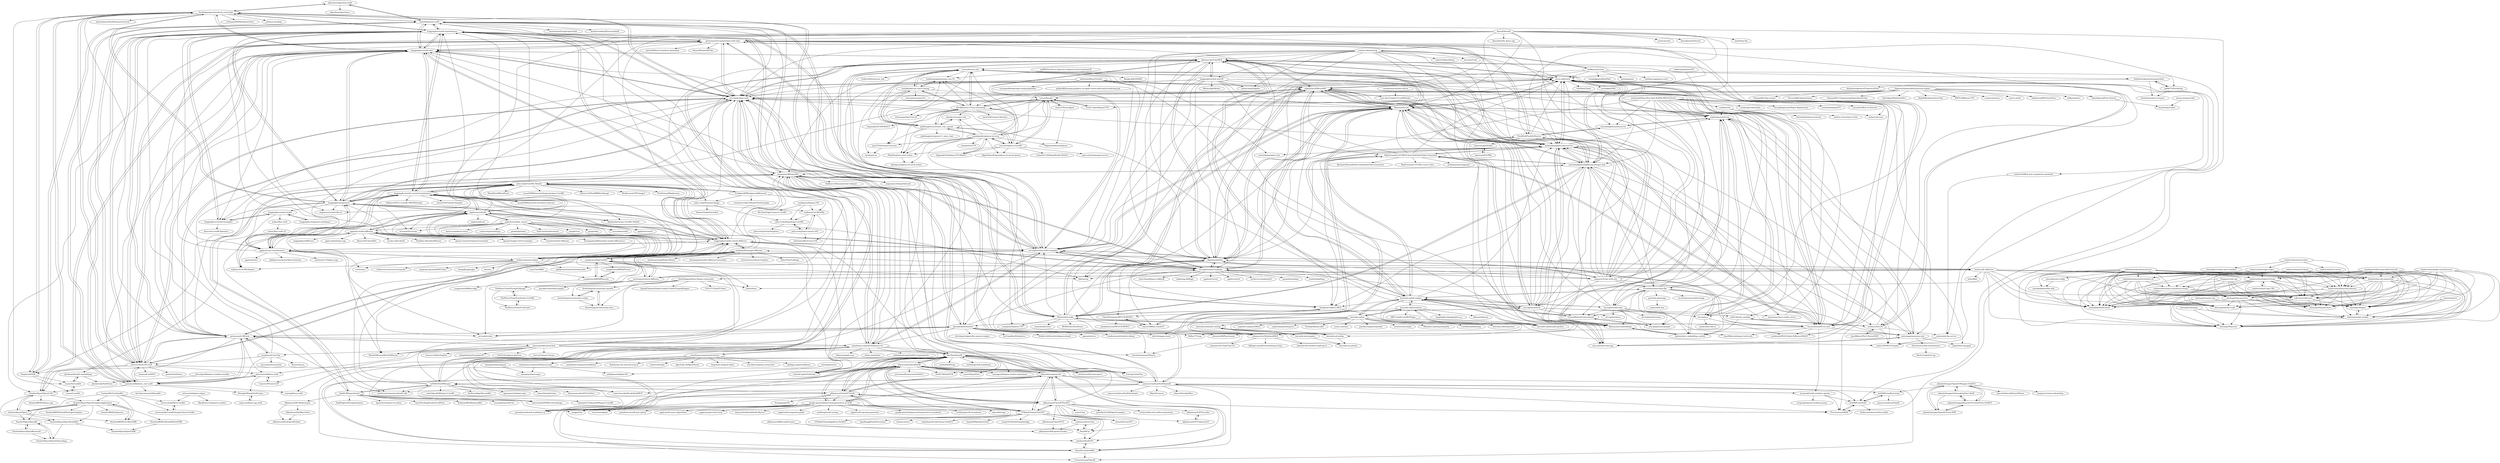 digraph G {
"objectbox/objectbox-swift" -> "ZachNagengast/similarity-search-kit"
"objectbox/objectbox-swift" -> "objectbox/objectbox-c" ["e"=1]
"objectbox/objectbox-swift" -> "buhe/langchain-swift"
"huggingface/swift-coreml-transformers" -> "huggingface/swift-transformers"
"huggingface/swift-coreml-transformers" -> "huggingface/exporters"
"huggingface/swift-coreml-transformers" -> "hollance/CoreMLHelpers" ["e"=1]
"huggingface/swift-coreml-transformers" -> "huggingface/swift-chat"
"huggingface/swift-coreml-transformers" -> "john-rocky/CoreML-Models"
"huggingface/swift-coreml-transformers" -> "apple/coremltools"
"huggingface/swift-coreml-transformers" -> "tucan9389/awesome-ml-demos-with-ios" ["e"=1]
"huggingface/swift-coreml-transformers" -> "huggingface/swift-coreml-diffusers"
"huggingface/swift-coreml-transformers" -> "apple/ml-ane-transformers"
"huggingface/swift-coreml-transformers" -> "ml-explore/mlx-swift"
"huggingface/swift-coreml-transformers" -> "hollance/YOLO-CoreML-MPSNNGraph" ["e"=1]
"huggingface/swift-coreml-transformers" -> "ynagatomo/ImgGenSD2"
"huggingface/swift-coreml-transformers" -> "likedan/Awesome-CoreML-Models" ["e"=1]
"huggingface/swift-coreml-transformers" -> "tf-coreml/tf-coreml" ["e"=1]
"huggingface/swift-coreml-transformers" -> "shu223/iOS-Depth-Sampler" ["e"=1]
"hollance/neural-engine" -> "apple/ml-ane-transformers"
"hollance/neural-engine" -> "apple/coremltools"
"hollance/neural-engine" -> "corsix/amx" ["e"=1]
"hollance/neural-engine" -> "antgroup-skyward/ANETools" ["e"=1]
"hollance/neural-engine" -> "john-rocky/CoreML-Models"
"hollance/neural-engine" -> "dougallj/applegpu" ["e"=1]
"hollance/neural-engine" -> "tlkh/asitop" ["e"=1]
"hollance/neural-engine" -> "huggingface/exporters"
"hollance/neural-engine" -> "eiln/ane" ["e"=1]
"hollance/neural-engine" -> "hollance/coreml-survival-guide" ["e"=1]
"hollance/neural-engine" -> "huggingface/swift-coreml-diffusers"
"hollance/neural-engine" -> "huggingface/swift-transformers"
"hollance/neural-engine" -> "hollance/CoreMLHelpers" ["e"=1]
"hollance/neural-engine" -> "huggingface/swift-coreml-transformers"
"hollance/neural-engine" -> "philipturner/metal-benchmarks" ["e"=1]
"john-rocky/CoreML-Models" -> "hollance/CoreMLHelpers" ["e"=1]
"john-rocky/CoreML-Models" -> "MetalPetal/MetalPetal" ["e"=1]
"john-rocky/CoreML-Models" -> "huggingface/swift-coreml-diffusers"
"john-rocky/CoreML-Models" -> "tucan9389/SemanticSegmentation-CoreML" ["e"=1]
"john-rocky/CoreML-Models" -> "tucan9389/awesome-ml-demos-with-ios" ["e"=1]
"john-rocky/CoreML-Models" -> "apple/coremltools"
"john-rocky/CoreML-Models" -> "Silence-GitHub/BBMetalImage" ["e"=1]
"john-rocky/CoreML-Models" -> "huggingface/exporters"
"john-rocky/CoreML-Models" -> "john-rocky/SemanticImage"
"john-rocky/CoreML-Models" -> "Ezaldeen99/BackgroundRemoval"
"john-rocky/CoreML-Models" -> "huggingface/swift-transformers"
"john-rocky/CoreML-Models" -> "huggingface/swift-coreml-transformers"
"john-rocky/CoreML-Models" -> "likedan/Awesome-CoreML-Models" ["e"=1]
"john-rocky/CoreML-Models" -> "BradLarson/GPUImage3" ["e"=1]
"john-rocky/CoreML-Models" -> "FluidGroup/Brightroom" ["e"=1]
"CardinalKit/CardinalKit" -> "StanfordSpezi/SpeziTemplateApplication"
"CardinalKit/CardinalKit" -> "netreconlab/ParseCareKit"
"CardinalKit/CardinalKit" -> "StanfordSpezi/Spezi"
"CardinalKit/CardinalKit" -> "netreconlab/CareKitSample-ParseCareKit"
"CardinalKit/CardinalKit" -> "StanfordBDHG/LLMonFHIR"
"netreconlab/parse-hipaa" -> "Blackburn-Labs/parse-auditor" ["e"=1]
"netreconlab/parse-hipaa" -> "netreconlab/ParseCareKit"
"shirinapr/reactjs.org" -> "shirinapr/Animals-facts"
"shirinapr/reactjs.org" -> "shirinapr/Payment"
"sdk-news/sdk-news" -> "shirinapr/Animals-facts"
"sdk-news/sdk-news" -> "matinkaboli/ethernaut"
"sdk-news/sdk-news" -> "shirinapr/Shapes"
"sdk-news/sdk-news" -> "shirinapr/hacker-rank"
"netreconlab/ParseCareKit" -> "netreconlab/CareKitSample-ParseCareKit"
"netreconlab/CareKitSample-ParseCareKit" -> "netreconlab/ParseCareKit"
"apple/tensorflow_macos" -> "apple/coremltools"
"apple/tensorflow_macos" -> "conda-forge/miniforge" ["e"=1]
"apple/tensorflow_macos" -> "plaidml/plaidml" ["e"=1]
"apple/tensorflow_macos" -> "ml-explore/mlx" ["e"=1]
"apple/tensorflow_macos" -> "tensorflow/swift" ["e"=1]
"apple/tensorflow_macos" -> "apple/ml-ane-transformers"
"apple/tensorflow_macos" -> "tlkh/asitop" ["e"=1]
"apple/tensorflow_macos" -> "apple/ml-stable-diffusion"
"apple/tensorflow_macos" -> "ThatGuySam/doesitarm" ["e"=1]
"apple/tensorflow_macos" -> "hollance/neural-engine"
"apple/tensorflow_macos" -> "apple/turicreate" ["e"=1]
"apple/tensorflow_macos" -> "google/trax" ["e"=1]
"apple/tensorflow_macos" -> "google/flax" ["e"=1]
"apple/tensorflow_macos" -> "keras-team/keras-tuner" ["e"=1]
"apple/tensorflow_macos" -> "tf-coreml/tf-coreml" ["e"=1]
"sindresorhus/Copy-URL" -> "sindresorhus/Safari-Private"
"tonarino/actor" -> "shirinapr/Animals-facts"
"tonarino/actor" -> "shirinapr/Payment"
"tonarino/actor" -> "shirinapr/rabet-mobile"
"shirinapr/Shapes" -> "shirinapr/rabet-mobile"
"apple/ml-ane-transformers" -> "hollance/neural-engine"
"apple/ml-ane-transformers" -> "apple/coremltools"
"apple/ml-ane-transformers" -> "huggingface/swift-coreml-diffusers"
"apple/ml-ane-transformers" -> "huggingface/exporters"
"apple/ml-ane-transformers" -> "apple/axlearn" ["e"=1]
"apple/ml-ane-transformers" -> "apple/ml-stable-diffusion"
"apple/ml-ane-transformers" -> "huggingface/swift-coreml-transformers"
"apple/ml-ane-transformers" -> "huggingface/swift-transformers"
"apple/ml-ane-transformers" -> "ml-explore/mlx-examples"
"apple/ml-ane-transformers" -> "ml-explore/mlx" ["e"=1]
"apple/ml-ane-transformers" -> "huggingface/swift-chat"
"apple/ml-ane-transformers" -> "corsix/amx" ["e"=1]
"apple/ml-ane-transformers" -> "philipturner/metal-flash-attention" ["e"=1]
"apple/ml-ane-transformers" -> "john-rocky/CoreML-Models"
"apple/ml-ane-transformers" -> "antimatter15/alpaca.cpp" ["e"=1]
"cansik/onnxruntime-silicon" -> "aszc-dev/ComfyUI-CoreMLSuite"
"huggingface/exporters" -> "huggingface/swift-transformers"
"huggingface/exporters" -> "huggingface/swift-chat"
"huggingface/exporters" -> "huggingface/swift-coreml-transformers"
"huggingface/exporters" -> "ZachNagengast/similarity-search-kit"
"huggingface/exporters" -> "ml-explore/mlx-swift"
"huggingface/exporters" -> "huggingface/coreml-examples"
"huggingface/exporters" -> "john-rocky/CoreML-Models"
"huggingface/exporters" -> "huggingface/swift-coreml-diffusers"
"huggingface/exporters" -> "smpanaro/coreml-llm-cli" ["e"=1]
"huggingface/exporters" -> "mallman/CoreMLaMa"
"huggingface/exporters" -> "apple/ml-ane-transformers"
"huggingface/exporters" -> "apple/coremltools"
"huggingface/exporters" -> "Dripfarm/SVDB"
"huggingface/exporters" -> "argmaxinc/DiffusionKit"
"huggingface/exporters" -> "huggingface/sam2-studio"
"sindresorhus/one-thing" -> "sindresorhus/easy-transform-stream"
"sindresorhus/one-thing" -> "shirinapr/Shapes"
"sindresorhus/one-thing" -> "shirinapr/hacker-rank"
"sindresorhus/one-thing" -> "vadimdemedes/switch-branch-cli"
"sindresorhus/one-thing" -> "matinkaboli/ethernaut"
"sindresorhus/one-thing" -> "sdk-news/sdk-news"
"sindresorhus/one-thing" -> "sindresorhus/function-timeout"
"sindresorhus/one-thing" -> "shirinapr/Payment"
"sindresorhus/one-thing" -> "shirinapr/Animals-facts"
"sindresorhus/one-thing" -> "shirinapr/rabet-mobile"
"sindresorhus/one-thing" -> "shirinapr/iran-province"
"sindresorhus/one-thing" -> "bmish/eslint-doc-generator"
"sindresorhus/super-regex" -> "sindresorhus/function-timeout"
"sindresorhus/super-regex" -> "matinkaboli/ethernaut"
"sindresorhus/super-regex" -> "shirinapr/Shapes"
"sindresorhus/super-regex" -> "shirinapr/hacker-rank"
"sindresorhus/super-regex" -> "bmish/eslint-doc-generator"
"sindresorhus/super-regex" -> "sindresorhus/Safari-Private"
"sindresorhus/super-regex" -> "vadimdemedes/switch-branch-cli"
"sindresorhus/super-regex" -> "sdk-news/sdk-news"
"john-rocky/SemanticImage" -> "john-rocky/Inpainting-CoreML"
"john-rocky/SemanticImage" -> "YamatoOtaka/Sweetfish"
"Ezaldeen99/BackgroundRemoval" -> "artemnovichkov/StickerViewExample"
"Ezaldeen99/BackgroundRemoval" -> "john-rocky/SemanticImage"
"Ezaldeen99/BackgroundRemoval" -> "john-rocky/CoreML-Models"
"Ezaldeen99/BackgroundRemoval" -> "mallman/CoreMLaMa"
"sindresorhus/yoctocolors" -> "wizardpisces/tiny-sass-compiler" ["e"=1]
"sindresorhus/yoctocolors" -> "sindresorhus/ts-extras" ["e"=1]
"sindresorhus/yoctocolors" -> "sindresorhus/function-timeout"
"sindresorhus/yoctocolors" -> "sindresorhus/super-regex"
"dehydratedpotato/socpowerbud" -> "op06072/NeoAsitop"
"dehydratedpotato/socpowerbud" -> "freedomtan/test-ioreport"
"dehydratedpotato/socpowerbud" -> "dehydratedpotato/FrequencyStats"
"vadimdemedes/thememirror" -> "shirinapr/Shapes"
"vadimdemedes/thememirror" -> "shirinapr/hacker-rank"
"vadimdemedes/thememirror" -> "matinkaboli/ethernaut"
"vadimdemedes/thememirror" -> "sdk-news/sdk-news"
"vadimdemedes/thememirror" -> "sindresorhus/function-timeout"
"vadimdemedes/thememirror" -> "shirinapr/Payment"
"vadimdemedes/thememirror" -> "shirinapr/Animals-facts"
"vadimdemedes/thememirror" -> "shirinapr/rabet-mobile"
"vadimdemedes/thememirror" -> "shirinapr/iran-province"
"vadimdemedes/thememirror" -> "bmish/eslint-doc-generator"
"vadimdemedes/thememirror" -> "sindresorhus/Safari-Private"
"vadimdemedes/thememirror" -> "vadimdemedes/switch-branch-cli"
"vadimdemedes/thememirror" -> "amovah/nvim-config"
"vadimdemedes/thememirror" -> "matinkaboli/stellar-sdk"
"vadimdemedes/thememirror" -> "sindresorhus/easy-transform-stream"
"vadimdemedes/switch-branch-cli" -> "shirinapr/Shapes"
"vadimdemedes/switch-branch-cli" -> "shirinapr/hacker-rank"
"vadimdemedes/switch-branch-cli" -> "matinkaboli/ethernaut"
"vadimdemedes/switch-branch-cli" -> "sdk-news/sdk-news"
"vadimdemedes/switch-branch-cli" -> "shirinapr/Payment"
"vadimdemedes/switch-branch-cli" -> "sindresorhus/easy-transform-stream"
"vadimdemedes/switch-branch-cli" -> "shirinapr/Animals-facts"
"sindresorhus/easy-transform-stream" -> "shirinapr/Shapes"
"sindresorhus/easy-transform-stream" -> "shirinapr/hacker-rank"
"sindresorhus/easy-transform-stream" -> "matinkaboli/ethernaut"
"sindresorhus/easy-transform-stream" -> "sdk-news/sdk-news"
"amovah/nvim-config" -> "matinkaboli/stellar-sdk"
"matinkaboli/stellar-sdk" -> "matinkaboli/ethernaut"
"sindresorhus/function-timeout" -> "shirinapr/Shapes"
"sindresorhus/function-timeout" -> "shirinapr/hacker-rank"
"sindresorhus/function-timeout" -> "matinkaboli/ethernaut"
"sindresorhus/function-timeout" -> "sdk-news/sdk-news"
"sindresorhus/function-timeout" -> "shirinapr/Payment"
"sindresorhus/function-timeout" -> "shirinapr/Animals-facts"
"sindresorhus/function-timeout" -> "shirinapr/rabet-mobile"
"sindresorhus/make-asynchronous" -> "sindresorhus/function-timeout"
"sindresorhus/make-asynchronous" -> "sdk-news/sdk-news"
"sindresorhus/make-asynchronous" -> "shirinapr/Animals-facts"
"sindresorhus/make-asynchronous" -> "shirinapr/Shapes"
"sindresorhus/make-asynchronous" -> "shirinapr/hacker-rank"
"sindresorhus/make-asynchronous" -> "sindresorhus/Safari-Private"
"sindresorhus/make-asynchronous" -> "matinkaboli/ethernaut"
"sindresorhus/make-asynchronous" -> "shirinapr/iran-province"
"sindresorhus/make-asynchronous" -> "shirinapr/Payment"
"sindresorhus/make-asynchronous" -> "shirinapr/rabet-mobile"
"sindresorhus/make-asynchronous" -> "bmish/eslint-doc-generator"
"apple/ml-stable-diffusion" -> "MochiDiffusion/MochiDiffusion" ["e"=1]
"apple/ml-stable-diffusion" -> "huggingface/swift-coreml-diffusers"
"apple/ml-stable-diffusion" -> "divamgupta/diffusionbee-stable-diffusion-ui" ["e"=1]
"apple/ml-stable-diffusion" -> "ml-explore/mlx" ["e"=1]
"apple/ml-stable-diffusion" -> "intitni/CopilotForXcode" ["e"=1]
"apple/ml-stable-diffusion" -> "huggingface/diffusers" ["e"=1]
"apple/ml-stable-diffusion" -> "ggml-org/whisper.cpp" ["e"=1]
"apple/ml-stable-diffusion" -> "lllyasviel/ControlNet" ["e"=1]
"apple/ml-stable-diffusion" -> "invoke-ai/InvokeAI" ["e"=1]
"apple/ml-stable-diffusion" -> "Stability-AI/stablediffusion" ["e"=1]
"apple/ml-stable-diffusion" -> "ml-explore/mlx-examples"
"apple/ml-stable-diffusion" -> "openai-translator/openai-translator" ["e"=1]
"apple/ml-stable-diffusion" -> "apple/coremltools"
"apple/ml-stable-diffusion" -> "openai/chatgpt-retrieval-plugin" ["e"=1]
"apple/ml-stable-diffusion" -> "CompVis/stable-diffusion" ["e"=1]
"huggingface/swift-coreml-diffusers" -> "apple/ml-stable-diffusion"
"huggingface/swift-coreml-diffusers" -> "MochiDiffusion/MochiDiffusion" ["e"=1]
"huggingface/swift-coreml-diffusers" -> "john-rocky/CoreML-Models"
"huggingface/swift-coreml-diffusers" -> "huggingface/swift-transformers"
"huggingface/swift-coreml-diffusers" -> "madebyollin/maple-diffusion"
"huggingface/swift-coreml-diffusers" -> "huggingface/exporters"
"huggingface/swift-coreml-diffusers" -> "apple/coremltools"
"huggingface/swift-coreml-diffusers" -> "huggingface/swift-chat"
"huggingface/swift-coreml-diffusers" -> "ynagatomo/ImgGenSD2"
"huggingface/swift-coreml-diffusers" -> "apple/ml-ane-transformers"
"huggingface/swift-coreml-diffusers" -> "huggingface/swift-coreml-transformers"
"huggingface/swift-coreml-diffusers" -> "EmergeTools/Pow" ["e"=1]
"huggingface/swift-coreml-diffusers" -> "intitni/CopilotForXcode" ["e"=1]
"huggingface/swift-coreml-diffusers" -> "argmaxinc/WhisperKit"
"huggingface/swift-coreml-diffusers" -> "ml-explore/mlx-swift-examples"
"MacPaw/OpenAI" -> "adamrushy/OpenAISwift"
"MacPaw/OpenAI" -> "dylanshine/openai-kit"
"MacPaw/OpenAI" -> "gonzalezreal/swift-markdown-ui" ["e"=1]
"MacPaw/OpenAI" -> "EmergeTools/Pow" ["e"=1]
"MacPaw/OpenAI" -> "intitni/CopilotForXcode" ["e"=1]
"MacPaw/OpenAI" -> "google-gemini/deprecated-generative-ai-swift"
"MacPaw/OpenAI" -> "siteline/swiftui-introspect" ["e"=1]
"MacPaw/OpenAI" -> "alfianlosari/ChatGPTSwift"
"MacPaw/OpenAI" -> "SwiftUIX/SwiftUIX" ["e"=1]
"MacPaw/OpenAI" -> "scinfu/SwiftSoup" ["e"=1]
"MacPaw/OpenAI" -> "exyte/PopupView" ["e"=1]
"MacPaw/OpenAI" -> "twostraws/Ignite" ["e"=1]
"MacPaw/OpenAI" -> "jamesrochabrun/SwiftOpenAI"
"MacPaw/OpenAI" -> "amosgyamfi/open-swiftui-animations" ["e"=1]
"MacPaw/OpenAI" -> "swiftlang/swift-markdown" ["e"=1]
"adamrushy/OpenAISwift" -> "MacPaw/OpenAI"
"adamrushy/OpenAISwift" -> "dylanshine/openai-kit"
"adamrushy/OpenAISwift" -> "alfianlosari/ChatGPTSwift"
"adamrushy/OpenAISwift" -> "OpenDive/OpenAIKit"
"adamrushy/OpenAISwift" -> "gonzalezreal/swift-markdown-ui" ["e"=1]
"adamrushy/OpenAISwift" -> "alfianlosari/ChatGPTSwiftUI"
"adamrushy/OpenAISwift" -> "google-gemini/deprecated-generative-ai-swift"
"adamrushy/OpenAISwift" -> "amosgyamfi/open-swiftui-animations" ["e"=1]
"adamrushy/OpenAISwift" -> "intitni/CopilotForXcode" ["e"=1]
"adamrushy/OpenAISwift" -> "exyte/PopupView" ["e"=1]
"adamrushy/OpenAISwift" -> "siteline/swiftui-introspect" ["e"=1]
"adamrushy/OpenAISwift" -> "EmergeTools/Pow" ["e"=1]
"adamrushy/OpenAISwift" -> "37MobileTeam/iChatGPT"
"adamrushy/OpenAISwift" -> "SwiftUIX/SwiftUIX" ["e"=1]
"adamrushy/OpenAISwift" -> "jevonmao/PermissionsSwiftUI" ["e"=1]
"madebyollin/maple-diffusion" -> "mortenjust/native-diffusion"
"madebyollin/maple-diffusion" -> "liuliu/swift-diffusion"
"madebyollin/maple-diffusion" -> "ynagatomo/ImgGenSD2"
"madebyollin/maple-diffusion" -> "huggingface/swift-coreml-diffusers"
"madebyollin/maple-diffusion" -> "TheMurusTeam/PromptToImage"
"madebyollin/maple-diffusion" -> "john-rocky/CoreML-Models"
"madebyollin/maple-diffusion" -> "liuliu/s4nnc"
"madebyollin/maple-diffusion" -> "markusmoenig/ShaderMania" ["e"=1]
"madebyollin/maple-diffusion" -> "divamgupta/stable-diffusion-tensorflow" ["e"=1]
"madebyollin/maple-diffusion" -> "heestand-xyz/AsyncGraphics" ["e"=1]
"madebyollin/maple-diffusion" -> "VideoFlint/Cabbage" ["e"=1]
"vade/OpenAI-Whisper-CoreML" -> "tanmayb123/OpenAI-Whisper-CoreML"
"dylanshine/openai-kit" -> "MacPaw/OpenAI"
"dylanshine/openai-kit" -> "adamrushy/OpenAISwift"
"dylanshine/openai-kit" -> "OpenDive/OpenAIKit"
"dylanshine/openai-kit" -> "alfianlosari/ChatGPTSwift"
"dylanshine/openai-kit" -> "alfianlosari/ChatGPTSwiftUI"
"dylanshine/openai-kit" -> "google-gemini/deprecated-generative-ai-swift"
"dylanshine/openai-kit" -> "FuturraGroup/OpenAI"
"dylanshine/openai-kit" -> "exPHAT/SwiftWhisper"
"dylanshine/openai-kit" -> "buhe/langchain-swift"
"dylanshine/openai-kit" -> "37MobileTeam/iChatGPT"
"dylanshine/openai-kit" -> "huggingface/swift-chat"
"dylanshine/openai-kit" -> "jamesrochabrun/SwiftOpenAI"
"alfianlosari/ChatGPTSwift" -> "alfianlosari/ChatGPTSwiftUI"
"alfianlosari/ChatGPTSwift" -> "adamrushy/OpenAISwift"
"alfianlosari/ChatGPTSwift" -> "mbabicz/SwiftGPT"
"alfianlosari/ChatGPTSwift" -> "MacPaw/OpenAI"
"alfianlosari/ChatGPTSwift" -> "google-gemini/deprecated-generative-ai-swift"
"alfianlosari/ChatGPTSwift" -> "dylanshine/openai-kit"
"alfianlosari/ChatGPTSwift" -> "37MobileTeam/iChatGPT"
"alfianlosari/ChatGPTSwift" -> "FuturraGroup/OpenAI"
"alfianlosari/ChatGPTSwift" -> "exPHAT/SwiftWhisper"
"alfianlosari/ChatGPTSwift" -> "OpenDive/OpenAIKit"
"alfianlosari/ChatGPTSwift" -> "Youngminah/TIL" ["e"=1]
"alfianlosari/ChatGPTSwiftUI" -> "alfianlosari/ChatGPTSwift"
"alfianlosari/ChatGPTSwiftUI" -> "37MobileTeam/iChatGPT"
"alfianlosari/ChatGPTSwiftUI" -> "adamrushy/OpenAISwift"
"alfianlosari/ChatGPTSwiftUI" -> "mbabicz/SwiftGPT"
"alfianlosari/ChatGPTSwiftUI" -> "alfianlosari/ChatGPTUI"
"alfianlosari/ChatGPTSwiftUI" -> "dylanshine/openai-kit"
"alfianlosari/ChatGPTSwiftUI" -> "Panl/AICat"
"alfianlosari/ChatGPTSwiftUI" -> "exyte/Chat" ["e"=1]
"alfianlosari/ChatGPTSwiftUI" -> "pawello2222/WidgetExamples" ["e"=1]
"alfianlosari/ChatGPTSwiftUI" -> "recherst/kavsoft-swiftui-animations" ["e"=1]
"alfianlosari/ChatGPTSwiftUI" -> "alfianlosari/GPTTokenizerUI"
"alfianlosari/ChatGPTSwiftUI" -> "MacPaw/OpenAI"
"alfianlosari/ChatGPTSwiftUI" -> "chenxi92/ChatGPT"
"alfianlosari/ChatGPTSwiftUI" -> "alfianlosari/GPTEncoder"
"alfianlosari/ChatGPTSwiftUI" -> "gonzalezreal/swift-markdown-ui" ["e"=1]
"TheMurusTeam/FreeScaler-CoreML" -> "TheMurusTeam/FreeScaler"
"TheMurusTeam/FreeScaler-CoreML" -> "TheMurusTeam/PromptToImage"
"StanfordSpezi/SpeziTemplateApplication" -> "StanfordSpezi/Spezi"
"StanfordSpezi/SpeziTemplateApplication" -> "StanfordSpezi/SpeziHealthKit"
"StanfordSpezi/SpeziTemplateApplication" -> "StanfordBDHG/HealthKitOnFHIR"
"StanfordSpezi/SpeziTemplateApplication" -> "StanfordBDHG/phoenix"
"StanfordSpezi/SpeziTemplateApplication" -> "StanfordBDHG/LLMonFHIR"
"StanfordSpezi/SpeziTemplateApplication" -> "StanfordBDHG/SwiftPackageTemplate"
"StanfordSpezi/SpeziTemplateApplication" -> "StanfordSpezi/SpeziKt"
"37MobileTeam/iChatGPT" -> "alfianlosari/ChatGPTSwiftUI"
"37MobileTeam/iChatGPT" -> "adamrushy/OpenAISwift"
"37MobileTeam/iChatGPT" -> "alfianlosari/ChatGPTSwift"
"37MobileTeam/iChatGPT" -> "Panl/AICat"
"37MobileTeam/iChatGPT" -> "shaps80/MarkdownText"
"37MobileTeam/iChatGPT" -> "ming1016/SwiftPamphletApp" ["e"=1]
"37MobileTeam/iChatGPT" -> "mbabicz/SwiftGPT"
"37MobileTeam/iChatGPT" -> "MacPaw/OpenAI"
"37MobileTeam/iChatGPT" -> "37MobileTeam/iAppStore-SwiftUI" ["e"=1]
"37MobileTeam/iChatGPT" -> "dylanshine/openai-kit"
"37MobileTeam/iChatGPT" -> "JoanKing/JKSwiftExtension" ["e"=1]
"37MobileTeam/iChatGPT" -> "chenxi92/ChatGPT"
"37MobileTeam/iChatGPT" -> "fcbox/Lantern" ["e"=1]
"37MobileTeam/iChatGPT" -> "noobnooc/AssisChat"
"37MobileTeam/iChatGPT" -> "waylybaye/XcodeCleaner-SwiftUI" ["e"=1]
"trzy/ChatARKit" -> "ynagatomo/ARDiffMuseum"
"unsplash/swiftui-lazycollectionview" -> "shirinapr/Shapes"
"unsplash/swiftui-lazycollectionview" -> "shirinapr/hacker-rank"
"unsplash/swiftui-lazycollectionview" -> "sindresorhus/function-timeout"
"unsplash/swiftui-lazycollectionview" -> "matinkaboli/ethernaut"
"unsplash/swiftui-lazycollectionview" -> "sdk-news/sdk-news"
"unsplash/swiftui-lazycollectionview" -> "shirinapr/Payment"
"unsplash/swiftui-lazycollectionview" -> "shirinapr/Animals-facts"
"unsplash/swiftui-lazycollectionview" -> "shirinapr/rabet-mobile"
"unsplash/swiftui-lazycollectionview" -> "shirinapr/iran-province"
"unsplash/swiftui-lazycollectionview" -> "bmish/eslint-doc-generator"
"unsplash/swiftui-lazycollectionview" -> "sindresorhus/Safari-Private"
"liuliu/swift-diffusion" -> "liuliu/s4nnc"
"liuliu/swift-diffusion" -> "drawthingsai/draw-things-community"
"liuliu/swift-diffusion" -> "madebyollin/maple-diffusion"
"liuliu/swift-diffusion" -> "mortenjust/native-diffusion"
"liuliu/swift-diffusion" -> "sdk-news/sdk-news"
"liuliu/swift-diffusion" -> "shirinapr/Shapes"
"liuliu/swift-diffusion" -> "shirinapr/hacker-rank"
"liuliu/swift-diffusion" -> "sindresorhus/function-timeout"
"liuliu/swift-diffusion" -> "shirinapr/iran-province"
"liuliu/swift-diffusion" -> "liuliu/dflat" ["e"=1]
"liuliu/swift-diffusion" -> "bmish/eslint-doc-generator"
"liuliu/swift-diffusion" -> "sindresorhus/Safari-Private"
"liuliu/swift-diffusion" -> "ynagatomo/ImgGenSD2"
"liuliu/swift-diffusion" -> "matinkaboli/ethernaut"
"liuliu/swift-diffusion" -> "shirinapr/Payment"
"TheMurusTeam/PromptToImage" -> "TheMurusTeam/FreeScaler-CoreML"
"TheMurusTeam/PromptToImage" -> "TheMurusTeam/FreeScaler"
"OpenDive/OpenAIKit" -> "mbabicz/SwiftGPT"
"OpenDive/OpenAIKit" -> "adamrushy/OpenAISwift"
"OpenDive/OpenAIKit" -> "dylanshine/openai-kit"
"OpenDive/OpenAIKit" -> "FuturraGroup/OpenAI"
"OpenDive/OpenAIKit" -> "MacPaw/OpenAI"
"Saik0s/Whisperboard" -> "exPHAT/SwiftWhisper"
"Saik0s/Whisperboard" -> "argmaxinc/WhisperKit"
"Saik0s/Whisperboard" -> "dmrschmidt/DSWaveformImage" ["e"=1]
"Saik0s/Whisperboard" -> "renaudjenny/swift-tts"
"Saik0s/Whisperboard" -> "TopWidgets/SwingAnimation" ["e"=1]
"Saik0s/Whisperboard" -> "bjnortier/whisper-ios-demo"
"Saik0s/Whisperboard" -> "exyte/ScalingHeaderScrollView" ["e"=1]
"Saik0s/Whisperboard" -> "Panl/AICat"
"Saik0s/Whisperboard" -> "alfianlosari/XCAAiAssistant"
"Saik0s/Whisperboard" -> "ml-explore/mlx-swift"
"Saik0s/Whisperboard" -> "KeyboardKit/KeyboardKit" ["e"=1]
"ynagatomo/ARWallPicture" -> "ynagatomo/ARDiffMuseum"
"op06072/NeoAsitop" -> "dehydratedpotato/socpowerbud"
"op06072/NeoAsitop" -> "freedomtan/test-ioreport"
"ynagatomo/ImgGenSD2" -> "ynagatomo/ARDiffMuseum"
"ynagatomo/ImgGenSD2" -> "mortenjust/native-diffusion"
"ynagatomo/ImgGenSD2" -> "madebyollin/maple-diffusion"
"ynagatomo/ImgGenSD2" -> "ynagatomo/ARWallPicture"
"ynagatomo/ImgGenSD2" -> "huggingface/swift-coreml-diffusers"
"ynagatomo/ImgGenSD2" -> "liuliu/swift-diffusion"
"ynagatomo/ImgGenSD2" -> "john-rocky/CoreML-Models"
"mbabicz/SwiftGPT" -> "OpenDive/OpenAIKit"
"TheMurusTeam/FreeScaler" -> "TheMurusTeam/FreeScaler-CoreML"
"StanfordSpezi/Spezi" -> "StanfordSpezi/SpeziTemplateApplication"
"StanfordSpezi/Spezi" -> "StanfordSpezi/SpeziLLM"
"StanfordSpezi/Spezi" -> "StanfordSpezi/SpeziHealthKit"
"StanfordSpezi/Spezi" -> "StanfordBDHG/LLMonFHIR"
"StanfordSpezi/Spezi" -> "StanfordSpezi/SpeziKt"
"bmish/eslint-doc-generator" -> "shirinapr/Shapes"
"bmish/eslint-doc-generator" -> "shirinapr/hacker-rank"
"bmish/eslint-doc-generator" -> "matinkaboli/ethernaut"
"bmish/eslint-doc-generator" -> "sdk-news/sdk-news"
"bmish/eslint-doc-generator" -> "shirinapr/Payment"
"bmish/eslint-doc-generator" -> "shirinapr/Animals-facts"
"bmish/eslint-doc-generator" -> "shirinapr/rabet-mobile"
"bmish/eslint-doc-generator" -> "sindresorhus/function-timeout"
"bmish/eslint-doc-generator" -> "shirinapr/iran-province"
"mortenjust/native-diffusion" -> "madebyollin/maple-diffusion"
"mortenjust/native-diffusion" -> "ynagatomo/ImgGenSD2"
"mortenjust/native-diffusion" -> "liuliu/swift-diffusion"
"mortenjust/native-diffusion" -> "TheMurusTeam/PromptToImage"
"mortenjust/native-diffusion" -> "getsidetrack/swiftui-pipify" ["e"=1]
"ynagatomo/ARDiffMuseum" -> "ynagatomo/ARWallPicture"
"ynagatomo/ARDiffMuseum" -> "ynagatomo/ARBasicApp" ["e"=1]
"ynagatomo/ARDiffMuseum" -> "ynagatomo/ImgGenSD2"
"sindresorhus/Safari-Private" -> "sindresorhus/Copy-URL"
"sindresorhus/Safari-Private" -> "shirinapr/Shapes"
"sindresorhus/Safari-Private" -> "shirinapr/hacker-rank"
"sindresorhus/Safari-Private" -> "matinkaboli/ethernaut"
"sindresorhus/Safari-Private" -> "sdk-news/sdk-news"
"sindresorhus/Safari-Private" -> "shirinapr/Payment"
"sindresorhus/Safari-Private" -> "sindresorhus/easy-transform-stream"
"sindresorhus/Safari-Private" -> "shirinapr/Animals-facts"
"sindresorhus/Safari-Private" -> "shirinapr/rabet-mobile"
"sindresorhus/Safari-Private" -> "sindresorhus/function-timeout"
"shirinapr/iran-province" -> "shirinapr/Shapes"
"shirinapr/iran-province" -> "shirinapr/hacker-rank"
"shirinapr/iran-province" -> "shirinapr/Payment"
"shirinapr/iran-province" -> "shirinapr/Animals-facts"
"shirinapr/iran-province" -> "shirinapr/rabet-mobile"
"shirinapr/iran-province" -> "matinkaboli/ethernaut"
"StanfordBDHG/HealthKitOnFHIR" -> "StanfordSpezi/SpeziFHIR"
"fregante/code-tag" -> "sdk-news/sdk-news"
"fregante/code-tag" -> "shirinapr/Animals-facts"
"fregante/code-tag" -> "sindresorhus/easy-transform-stream"
"fregante/code-tag" -> "shirinapr/Shapes"
"fregante/code-tag" -> "shirinapr/hacker-rank"
"fregante/code-tag" -> "matinkaboli/ethernaut"
"shirinapr/rabet-mobile" -> "shirinapr/Shapes"
"shirinapr/rabet-mobile" -> "shirinapr/Payment"
"shirinapr/shirinapr." -> "shirinapr/Payment"
"shirinapr/shirinapr." -> "shirinapr/rabet-mobile"
"google-gemini/deprecated-generative-ai-swift" -> "MacPaw/OpenAI"
"google-gemini/deprecated-generative-ai-swift" -> "adamrushy/OpenAISwift"
"google-gemini/deprecated-generative-ai-swift" -> "swiftlang/swift-testing" ["e"=1]
"google-gemini/deprecated-generative-ai-swift" -> "apple/swift-openapi-generator" ["e"=1]
"google-gemini/deprecated-generative-ai-swift" -> "gonzalezreal/swift-markdown-ui" ["e"=1]
"google-gemini/deprecated-generative-ai-swift" -> "google-gemini/deprecated-generative-ai-android" ["e"=1]
"google-gemini/deprecated-generative-ai-swift" -> "swiftlang/swift-foundation" ["e"=1]
"google-gemini/deprecated-generative-ai-swift" -> "aheze/Setting" ["e"=1]
"google-gemini/deprecated-generative-ai-swift" -> "pointfreeco/swift-perception" ["e"=1]
"google-gemini/deprecated-generative-ai-swift" -> "apple/swift-async-algorithms" ["e"=1]
"google-gemini/deprecated-generative-ai-swift" -> "apple/sample-food-truck" ["e"=1]
"google-gemini/deprecated-generative-ai-swift" -> "krzysztofzablocki/Swift-Macros" ["e"=1]
"google-gemini/deprecated-generative-ai-swift" -> "twostraws/Ignite" ["e"=1]
"google-gemini/deprecated-generative-ai-swift" -> "joogps/Glur" ["e"=1]
"google-gemini/deprecated-generative-ai-swift" -> "apple/swift-migration-guide" ["e"=1]
"lmstudio-ai/lmstudio-js" -> "lmstudio-ai/lms"
"lmstudio-ai/lmstudio-js" -> "lmstudio-ai/lmstudio-python"
"lmstudio-ai/lmstudio-js" -> "lmstudio-ai/mlx-engine"
"lmstudio-ai/lmstudio-js" -> "lmstudio-ai/configs"
"lmstudio-ai/lmstudio-js" -> "lmstudio-ai/localization"
"lmstudio-ai/lmstudio-js" -> "BBC-Esq/VectorDB-Plugin"
"lmstudio-ai/lmstudio-js" -> "huggingface/huggingface.js" ["e"=1]
"lmstudio-ai/lmstudio-js" -> "ollama/ollama-js" ["e"=1]
"ZachNagengast/similarity-search-kit" -> "Dripfarm/SVDB"
"ZachNagengast/similarity-search-kit" -> "ashvardanian/SwiftSemanticSearch" ["e"=1]
"ZachNagengast/similarity-search-kit" -> "huggingface/swift-transformers"
"ZachNagengast/similarity-search-kit" -> "ml-explore/mlx-swift"
"ZachNagengast/similarity-search-kit" -> "buhe/langchain-swift"
"ZachNagengast/similarity-search-kit" -> "huggingface/exporters"
"ZachNagengast/similarity-search-kit" -> "eastriverlee/LLM.swift"
"ZachNagengast/similarity-search-kit" -> "objectbox/objectbox-swift"
"ZachNagengast/similarity-search-kit" -> "rryam/VecturaKit"
"ZachNagengast/similarity-search-kit" -> "huggingface/swift-chat"
"ZachNagengast/similarity-search-kit" -> "guinmoon/llmfarm_core.swift"
"ZachNagengast/similarity-search-kit" -> "LiYanan2004/MarkdownView" ["e"=1]
"ZachNagengast/similarity-search-kit" -> "johnmai-dev/Jinja"
"ZachNagengast/similarity-search-kit" -> "jamesrochabrun/SwiftOpenAI"
"guinmoon/LLMFarm" -> "guinmoon/llmfarm_core.swift"
"guinmoon/LLMFarm" -> "eastriverlee/LLM.swift"
"guinmoon/LLMFarm" -> "huggingface/swift-transformers"
"guinmoon/LLMFarm" -> "ml-explore/mlx-swift"
"guinmoon/LLMFarm" -> "ml-explore/mlx-swift-examples"
"guinmoon/LLMFarm" -> "ZachNagengast/similarity-search-kit"
"guinmoon/LLMFarm" -> "gluonfield/enchanted"
"guinmoon/LLMFarm" -> "psugihara/FreeChat"
"guinmoon/LLMFarm" -> "alexrozanski/llama.swift"
"guinmoon/LLMFarm" -> "huggingface/swift-chat"
"guinmoon/LLMFarm" -> "StanfordSpezi/SpeziLLM"
"guinmoon/LLMFarm" -> "mainframecomputer/fullmoon-ios"
"guinmoon/LLMFarm" -> "argmaxinc/WhisperKit"
"guinmoon/LLMFarm" -> "preternatural-explore/mlx-swift-chat"
"guinmoon/LLMFarm" -> "alexrozanski/LlamaChat"
"guinmoon/llmfarm_core.swift" -> "guinmoon/LLMFarm"
"guinmoon/llmfarm_core.swift" -> "alexrozanski/llama.swift"
"guinmoon/llmfarm_core.swift" -> "huggingface/swift-transformers"
"guinmoon/llmfarm_core.swift" -> "eastriverlee/LLM.swift"
"guinmoon/llmfarm_core.swift" -> "siuying/llama.swift"
"guinmoon/llmfarm_core.swift" -> "ShenghaiWang/SwiftLlama"
"guinmoon/llmfarm_core.swift" -> "StanfordSpezi/SpeziLLM"
"guinmoon/llmfarm_core.swift" -> "ZachNagengast/similarity-search-kit"
"guinmoon/llmfarm_core.swift" -> "buhe/langchain-swift"
"guinmoon/llmfarm_core.swift" -> "kevinhermawan/OllamaKit" ["e"=1]
"Panl/AICat" -> "mbabicz/SwiftGPT"
"Panl/AICat" -> "noobnooc/AssisChat"
"lmstudio-ai/model-catalog" -> "lmstudio-ai/configs"
"lmstudio-ai/model-catalog" -> "lmstudio-ai/examples"
"lmstudio-ai/model-catalog" -> "lmstudio-ai/.github"
"psugihara/FreeChat" -> "guinmoon/llmfarm_core.swift"
"psugihara/FreeChat" -> "ptsochantaris/emeltal"
"psugihara/FreeChat" -> "preternatural-explore/mlx-swift-chat"
"psugihara/FreeChat" -> "eastriverlee/LLM.swift"
"psugihara/FreeChat" -> "guinmoon/LLMFarm"
"psugihara/FreeChat" -> "Renset/macai" ["e"=1]
"exPHAT/SwiftWhisper" -> "Saik0s/Whisperboard"
"exPHAT/SwiftWhisper" -> "argmaxinc/WhisperKit"
"exPHAT/SwiftWhisper" -> "SwiftcordApp/DiscordKit" ["e"=1]
"exPHAT/SwiftWhisper" -> "ggerganov/whisper.spm"
"exPHAT/SwiftWhisper" -> "ml-explore/mlx-swift"
"exPHAT/SwiftWhisper" -> "preternatural-explore/mlx-swift-chat"
"exPHAT/SwiftWhisper" -> "aheze/SwipeActions" ["e"=1]
"exPHAT/SwiftWhisper" -> "vade/OpenAI-Whisper-CoreML"
"exPHAT/SwiftWhisper" -> "krzyzanowskim/STTextView" ["e"=1]
"exPHAT/SwiftWhisper" -> "dmrschmidt/DSWaveformImage" ["e"=1]
"exPHAT/SwiftWhisper" -> "alfianlosari/ChatGPTSwift"
"exPHAT/SwiftWhisper" -> "modelcontextprotocol/swift-sdk" ["e"=1]
"exPHAT/SwiftWhisper" -> "dylanshine/openai-kit"
"exPHAT/SwiftWhisper" -> "MacPaw/OpenAI"
"exPHAT/SwiftWhisper" -> "huggingface/swift-transformers"
"huggingface/swift-transformers" -> "huggingface/swift-chat"
"huggingface/swift-transformers" -> "huggingface/exporters"
"huggingface/swift-transformers" -> "ml-explore/mlx-swift"
"huggingface/swift-transformers" -> "eastriverlee/LLM.swift"
"huggingface/swift-transformers" -> "ZachNagengast/similarity-search-kit"
"huggingface/swift-transformers" -> "huggingface/swift-coreml-transformers"
"huggingface/swift-transformers" -> "ml-explore/mlx-swift-examples"
"huggingface/swift-transformers" -> "huggingface/coreml-examples"
"huggingface/swift-transformers" -> "guinmoon/llmfarm_core.swift"
"huggingface/swift-transformers" -> "guinmoon/LLMFarm"
"huggingface/swift-transformers" -> "modelcontextprotocol/swift-sdk" ["e"=1]
"huggingface/swift-transformers" -> "preternatural-explore/mlx-swift-chat"
"huggingface/swift-transformers" -> "huggingface/swift-coreml-diffusers"
"huggingface/swift-transformers" -> "buhe/langchain-swift"
"huggingface/swift-transformers" -> "argmaxinc/WhisperKit"
"alexrozanski/llama.swift" -> "CameLLM/CameLLM"
"alexrozanski/llama.swift" -> "ShenghaiWang/SwiftLlama"
"alexrozanski/llama.swift" -> "guinmoon/llmfarm_core.swift"
"huggingface/swift-chat" -> "huggingface/swift-transformers"
"huggingface/swift-chat" -> "huggingface/exporters"
"huggingface/swift-chat" -> "eastriverlee/LLM.swift"
"huggingface/swift-chat" -> "ml-explore/mlx-swift"
"huggingface/swift-chat" -> "huggingface/coreml-examples"
"huggingface/swift-chat" -> "StanfordSpezi/SpeziLLM"
"huggingface/swift-chat" -> "smpanaro/coreml-llm-cli" ["e"=1]
"huggingface/swift-chat" -> "huggingface/swift-coreml-transformers"
"huggingface/swift-chat" -> "preternatural-explore/mlx-swift-chat"
"huggingface/swift-chat" -> "ZachNagengast/similarity-search-kit"
"huggingface/swift-chat" -> "johnmai-dev/ChatMLX"
"huggingface/swift-chat" -> "huggingface/swift-coreml-diffusers"
"huggingface/swift-chat" -> "buhe/langchain-swift"
"huggingface/swift-chat" -> "guinmoon/llmfarm_core.swift"
"huggingface/swift-chat" -> "argmaxinc/whisperkittools" ["e"=1]
"alexrozanski/LlamaChat" -> "alexrozanski/llama.swift"
"alexrozanski/LlamaChat" -> "guinmoon/LLMFarm"
"alexrozanski/LlamaChat" -> "psugihara/FreeChat"
"alexrozanski/LlamaChat" -> "MochiDiffusion/MochiDiffusion" ["e"=1]
"alexrozanski/LlamaChat" -> "ravenscroftj/turbopilot" ["e"=1]
"alexrozanski/LlamaChat" -> "huggingface/swift-coreml-diffusers"
"alexrozanski/LlamaChat" -> "CameLLM/CameLLM"
"alexrozanski/LlamaChat" -> "ohmplatform/FreedomGPT" ["e"=1]
"alexrozanski/LlamaChat" -> "argmaxinc/WhisperKit"
"alexrozanski/LlamaChat" -> "johnmai-dev/ChatMLX"
"alexrozanski/LlamaChat" -> "ItsPi3141/alpaca-electron" ["e"=1]
"alexrozanski/LlamaChat" -> "buhe/langchain-swift"
"alexrozanski/LlamaChat" -> "kevinhermawan/Ollamac" ["e"=1]
"alexrozanski/LlamaChat" -> "MacPaw/OpenAI"
"alexrozanski/LlamaChat" -> "Facico/Chinese-Vicuna" ["e"=1]
"StanfordSpezi/SpeziLLM" -> "StanfordBDHG/llama.cpp"
"StanfordSpezi/SpeziLLM" -> "StanfordSpezi/Spezi"
"StanfordSpezi/SpeziLLM" -> "StanfordSpezi/SpeziTemplateApplication"
"StanfordSpezi/SpeziLLM" -> "StanfordSpezi/SpeziHealthKit"
"StanfordSpezi/SpeziLLM" -> "huggingface/swift-chat"
"lmstudio-ai/configs" -> "lmstudio-ai/model-catalog"
"lmstudio-ai/configs" -> "lmstudio-ai/.github"
"Dripfarm/SVDB" -> "ZachNagengast/similarity-search-kit"
"Dripfarm/SVDB" -> "buhe/langchain-swift"
"Dripfarm/SVDB" -> "rryam/LumoKit"
"Dripfarm/SVDB" -> "rryam/VecturaKit"
"StanfordBDHG/LLMonFHIR" -> "StanfordSpezi/SpeziTemplateApplication"
"noobnooc/AssisChat" -> "alfianlosari/AIExpenseTracker"
"noobnooc/AssisChat" -> "Panl/AICat"
"BBC-Esq/VectorDB-Plugin" -> "lmstudio-ai/configs"
"PreternaturalAI/AI" -> "lzell/AIProxySwift"
"adamlyttleapps/OnboardingView-Swift" -> "adamlyttleapps/Paywall-PurchaseView-SwiftUI"
"adamlyttleapps/OnboardingView-Swift" -> "adamlyttleapps/OpenAI-Wrapper-SwiftUI"
"adamlyttleapps/OnboardingView-Swift" -> "adamlyttleapps/OpenAI-Proxy-PHP"
"alfianlosari/GPTEncoder" -> "alfianlosari/GPTTokenizerUI"
"buhe/langchain-swift" -> "bsorrentino/LangGraph-Swift"
"buhe/langchain-swift" -> "Dripfarm/SVDB"
"buhe/langchain-swift" -> "ZachNagengast/similarity-search-kit"
"buhe/langchain-swift" -> "eastriverlee/LLM.swift"
"buhe/langchain-swift" -> "huggingface/swift-transformers"
"buhe/langchain-swift" -> "jamesrochabrun/SwiftOpenAI"
"buhe/langchain-swift" -> "guinmoon/llmfarm_core.swift"
"buhe/langchain-swift" -> "ml-explore/mlx-swift"
"buhe/langchain-swift" -> "PreternaturalAI/AI"
"buhe/langchain-swift" -> "siuying/llama.swift"
"buhe/langchain-swift" -> "ArchieGoodwin/PineconeSwift"
"buhe/langchain-swift" -> "huggingface/swift-chat"
"buhe/langchain-swift" -> "objectbox/objectbox-swift"
"buhe/langchain-swift" -> "MacPaw/OpenAI"
"CameLLM/CameLLM" -> "alexrozanski/llama.swift"
"john-rocky/Inpainting-CoreML" -> "john-rocky/lama-cleaner-iOS"
"john-rocky/Inpainting-CoreML" -> "john-rocky/ZoomDragView"
"mallman/CoreMLaMa" -> "john-rocky/lama-cleaner-iOS"
"mallman/CoreMLaMa" -> "whiteio/LaMa-Eraser-iOS"
"mallman/CoreMLaMa" -> "john-rocky/Inpainting-CoreML"
"DeveloperMindset-com/faiss-mobile" -> "jkrukowski/SwiftFaiss"
"lmstudio-ai/examples" -> "lmstudio-ai/.github"
"lmstudio-ai/examples" -> "lmstudio-ai/model-catalog"
"alfianlosari/GPTTokenizerUI" -> "alfianlosari/GPTEncoder"
"StanfordSpezi/SpeziHealthKit" -> "StanfordSpezi/SpeziOnboarding"
"StanfordSpezi/SpeziHealthKit" -> "StanfordSpezi/SpeziFHIR"
"StanfordSpezi/SpeziOnboarding" -> "StanfordSpezi/SpeziKt"
"ml-explore/mlx-swift" -> "ml-explore/mlx-swift-examples"
"ml-explore/mlx-swift" -> "huggingface/swift-transformers"
"ml-explore/mlx-swift" -> "preternatural-explore/mlx-swift-chat"
"ml-explore/mlx-swift" -> "mainframecomputer/fullmoon-ios"
"ml-explore/mlx-swift" -> "huggingface/swift-chat"
"ml-explore/mlx-swift" -> "ZachNagengast/similarity-search-kit"
"ml-explore/mlx-swift" -> "eastriverlee/LLM.swift"
"ml-explore/mlx-swift" -> "johnmai-dev/ChatMLX"
"ml-explore/mlx-swift" -> "Blaizzy/mlx-vlm"
"ml-explore/mlx-swift" -> "argmaxinc/DiffusionKit"
"ml-explore/mlx-swift" -> "argmaxinc/WhisperKit"
"ml-explore/mlx-swift" -> "guinmoon/LLMFarm"
"ml-explore/mlx-swift" -> "huggingface/exporters"
"ml-explore/mlx-swift" -> "modelcontextprotocol/swift-sdk" ["e"=1]
"ml-explore/mlx-swift" -> "gonzalezreal/swift-markdown-ui" ["e"=1]
"gluonfield/enchanted" -> "kevinhermawan/Ollamac" ["e"=1]
"gluonfield/enchanted" -> "argmaxinc/WhisperKit"
"gluonfield/enchanted" -> "guinmoon/LLMFarm"
"gluonfield/enchanted" -> "Mobile-Artificial-Intelligence/maid" ["e"=1]
"gluonfield/enchanted" -> "ml-explore/mlx-examples"
"gluonfield/enchanted" -> "n4ze3m/page-assist" ["e"=1]
"gluonfield/enchanted" -> "ml-explore/mlx" ["e"=1]
"gluonfield/enchanted" -> "ggozad/oterm" ["e"=1]
"gluonfield/enchanted" -> "MochiDiffusion/MochiDiffusion" ["e"=1]
"gluonfield/enchanted" -> "ivanfioravanti/chatbot-ollama" ["e"=1]
"gluonfield/enchanted" -> "MrKai77/Loop" ["e"=1]
"gluonfield/enchanted" -> "alienator88/Pearcleaner" ["e"=1]
"gluonfield/enchanted" -> "mainframecomputer/fullmoon-ios"
"gluonfield/enchanted" -> "developersdigest/llm-answer-engine" ["e"=1]
"gluonfield/enchanted" -> "ItzCrazyKns/Perplexica" ["e"=1]
"ml-explore/mlx-examples" -> "ml-explore/mlx" ["e"=1]
"ml-explore/mlx-examples" -> "apple/ml-ferret" ["e"=1]
"ml-explore/mlx-examples" -> "ml-explore/mlx-swift-examples"
"ml-explore/mlx-examples" -> "argmaxinc/WhisperKit"
"ml-explore/mlx-examples" -> "Blaizzy/mlx-vlm"
"ml-explore/mlx-examples" -> "apple/ml-stable-diffusion"
"ml-explore/mlx-examples" -> "apple/corenet" ["e"=1]
"ml-explore/mlx-examples" -> "tlkh/asitop" ["e"=1]
"ml-explore/mlx-examples" -> "axolotl-ai-cloud/axolotl" ["e"=1]
"ml-explore/mlx-examples" -> "filipstrand/mflux"
"ml-explore/mlx-examples" -> "karpathy/minbpe" ["e"=1]
"ml-explore/mlx-examples" -> "qnguyen3/chat-with-mlx"
"ml-explore/mlx-examples" -> "stanfordnlp/dspy" ["e"=1]
"ml-explore/mlx-examples" -> "meta-llama/llama-cookbook" ["e"=1]
"ml-explore/mlx-examples" -> "Lightning-AI/litgpt" ["e"=1]
"jamesrochabrun/SwiftOpenAI" -> "MacPaw/OpenAI"
"jamesrochabrun/SwiftOpenAI" -> "lzell/AIProxySwift"
"jamesrochabrun/SwiftOpenAI" -> "jamesrochabrun/SwiftAnthropic"
"jamesrochabrun/SwiftOpenAI" -> "m1guelpf/swift-realtime-openai"
"jamesrochabrun/SwiftOpenAI" -> "buhe/langchain-swift"
"jamesrochabrun/SwiftOpenAI" -> "lzell/AIProxyBootstrap"
"jamesrochabrun/SwiftOpenAI" -> "ml-explore/mlx-swift"
"jamesrochabrun/SwiftOpenAI" -> "OpenDive/OpenAIKit"
"jamesrochabrun/SwiftOpenAI" -> "joogps/Glur" ["e"=1]
"jamesrochabrun/SwiftOpenAI" -> "Mijick/Camera" ["e"=1]
"jamesrochabrun/SwiftOpenAI" -> "ZachNagengast/similarity-search-kit"
"jamesrochabrun/SwiftOpenAI" -> "cameroncooke/XcodeBuildMCP" ["e"=1]
"jamesrochabrun/SwiftOpenAI" -> "modelcontextprotocol/swift-sdk" ["e"=1]
"jamesrochabrun/SwiftOpenAI" -> "nikstar/VariableBlur" ["e"=1]
"jamesrochabrun/SwiftOpenAI" -> "PreternaturalAI/AI"
"argmaxinc/WhisperKit" -> "exPHAT/SwiftWhisper"
"argmaxinc/WhisperKit" -> "gonzalezreal/swift-markdown-ui" ["e"=1]
"argmaxinc/WhisperKit" -> "ml-explore/mlx-swift"
"argmaxinc/WhisperKit" -> "EmergeTools/Pow" ["e"=1]
"argmaxinc/WhisperKit" -> "MacPaw/OpenAI"
"argmaxinc/WhisperKit" -> "huggingface/swift-transformers"
"argmaxinc/WhisperKit" -> "ml-explore/mlx-swift-examples"
"argmaxinc/WhisperKit" -> "ml-explore/mlx-examples"
"argmaxinc/WhisperKit" -> "mustafaaljadery/lightning-whisper-mlx"
"argmaxinc/WhisperKit" -> "Vaibhavs10/insanely-fast-whisper" ["e"=1]
"argmaxinc/WhisperKit" -> "gluonfield/enchanted"
"argmaxinc/WhisperKit" -> "intitni/CopilotForXcode" ["e"=1]
"argmaxinc/WhisperKit" -> "argmaxinc/whisperkittools" ["e"=1]
"argmaxinc/WhisperKit" -> "john-rocky/CoreML-Models"
"argmaxinc/WhisperKit" -> "Saik0s/Whisperboard"
"lmstudio-ai/lms" -> "lmstudio-ai/lmstudio-js"
"lmstudio-ai/lms" -> "lmstudio-ai/mlx-engine"
"lmstudio-ai/lms" -> "lmstudio-ai/lmstudio-python"
"lmstudio-ai/lms" -> "pinokiocomputer/pinokio" ["e"=1]
"lmstudio-ai/lms" -> "menloresearch/jan" ["e"=1]
"lmstudio-ai/lms" -> "Mintplex-Labs/anything-llm" ["e"=1]
"lmstudio-ai/lms" -> "gluonfield/enchanted"
"lmstudio-ai/lms" -> "LostRuins/koboldcpp" ["e"=1]
"lmstudio-ai/lms" -> "togethercomputer/MoA" ["e"=1]
"lmstudio-ai/lms" -> "lmstudio-ai/localization"
"lmstudio-ai/lms" -> "lmstudio-ai/model-catalog"
"lmstudio-ai/lms" -> "a-ghorbani/pocketpal-ai" ["e"=1]
"lmstudio-ai/lms" -> "n4ze3m/page-assist" ["e"=1]
"lmstudio-ai/lms" -> "Nutlope/llamacoder" ["e"=1]
"lmstudio-ai/lms" -> "nomic-ai/nomic" ["e"=1]
"ml-explore/mlx-swift-examples" -> "ml-explore/mlx-swift"
"ml-explore/mlx-swift-examples" -> "huggingface/swift-transformers"
"ml-explore/mlx-swift-examples" -> "mainframecomputer/fullmoon-ios"
"ml-explore/mlx-swift-examples" -> "johnmai-dev/ChatMLX"
"ml-explore/mlx-swift-examples" -> "Blaizzy/mlx-vlm"
"ml-explore/mlx-swift-examples" -> "ml-explore/mlx-examples"
"ml-explore/mlx-swift-examples" -> "preternatural-explore/mlx-swift-chat"
"ml-explore/mlx-swift-examples" -> "argmaxinc/WhisperKit"
"ml-explore/mlx-swift-examples" -> "guinmoon/LLMFarm"
"ml-explore/mlx-swift-examples" -> "argmaxinc/DiffusionKit"
"ml-explore/mlx-swift-examples" -> "cameroncooke/XcodeBuildMCP" ["e"=1]
"ml-explore/mlx-swift-examples" -> "eastriverlee/LLM.swift"
"ml-explore/mlx-swift-examples" -> "huggingface/swift-chat"
"ml-explore/mlx-swift-examples" -> "huggingface/swift-coreml-diffusers"
"ml-explore/mlx-swift-examples" -> "filipstrand/mflux"
"qnguyen3/chat-with-mlx" -> "Blaizzy/mlx-vlm"
"qnguyen3/chat-with-mlx" -> "ml-explore/mlx-examples"
"qnguyen3/chat-with-mlx" -> "da-z/mlx-ui"
"qnguyen3/chat-with-mlx" -> "arcee-ai/fastmlx"
"qnguyen3/chat-with-mlx" -> "johnmai-dev/ChatMLX"
"qnguyen3/chat-with-mlx" -> "filipstrand/mflux"
"qnguyen3/chat-with-mlx" -> "preternatural-explore/mlx-swift-chat"
"qnguyen3/chat-with-mlx" -> "PicoMLX/PicoMLXServer"
"qnguyen3/chat-with-mlx" -> "mlx-chat/mlx-chat-app"
"qnguyen3/chat-with-mlx" -> "riccardomusmeci/mlx-llm"
"qnguyen3/chat-with-mlx" -> "argmaxinc/DiffusionKit"
"qnguyen3/chat-with-mlx" -> "ml-explore/mlx-swift"
"qnguyen3/chat-with-mlx" -> "mustafaaljadery/lightning-whisper-mlx"
"qnguyen3/chat-with-mlx" -> "madroidmaq/mlx-omni-server"
"qnguyen3/chat-with-mlx" -> "ml-explore/mlx-swift-examples"
"Blaizzy/mlx-vlm" -> "arcee-ai/fastmlx"
"Blaizzy/mlx-vlm" -> "ml-explore/mlx-lm"
"Blaizzy/mlx-vlm" -> "madroidmaq/mlx-omni-server"
"Blaizzy/mlx-vlm" -> "argmaxinc/DiffusionKit"
"Blaizzy/mlx-vlm" -> "Blaizzy/mlx-audio"
"Blaizzy/mlx-vlm" -> "lmstudio-ai/mlx-engine"
"Blaizzy/mlx-vlm" -> "johnmai-dev/ChatMLX"
"Blaizzy/mlx-vlm" -> "filipstrand/mflux"
"Blaizzy/mlx-vlm" -> "ml-explore/mlx-swift"
"Blaizzy/mlx-vlm" -> "Blaizzy/mlx-embeddings"
"Blaizzy/mlx-vlm" -> "ml-explore/mlx-swift-examples"
"Blaizzy/mlx-vlm" -> "mustafaaljadery/lightning-whisper-mlx"
"Blaizzy/mlx-vlm" -> "ml-explore/mlx-examples"
"Blaizzy/mlx-vlm" -> "antranapp/awesome-mlx"
"Blaizzy/mlx-vlm" -> "vegaluisjose/mlx-rag"
"context-labs/mactop" -> "vladkens/macmon"
"context-labs/mactop" -> "tlkh/asitop" ["e"=1]
"context-labs/mactop" -> "milanvarady/Applite" ["e"=1]
"context-labs/mactop" -> "johnmai-dev/ChatMLX"
"context-labs/mactop" -> "Lakr233/NotchDrop" ["e"=1]
"context-labs/mactop" -> "MrKai77/Loop" ["e"=1]
"context-labs/mactop" -> "filipstrand/mflux"
"context-labs/mactop" -> "alienator88/Pearcleaner" ["e"=1]
"context-labs/mactop" -> "ml-explore/mlx-examples"
"context-labs/mactop" -> "arcee-ai/fastmlx"
"context-labs/mactop" -> "ml-explore/mlx-swift-examples"
"context-labs/mactop" -> "huggingface/chat-macOS"
"context-labs/mactop" -> "buresdv/Cork" ["e"=1]
"context-labs/mactop" -> "Blaizzy/mlx-vlm"
"context-labs/mactop" -> "gluonfield/enchanted"
"preternatural-explore/mlx-swift-chat" -> "ml-explore/mlx-swift"
"preternatural-explore/mlx-swift-chat" -> "PreternaturalAI/AI"
"preternatural-explore/mlx-swift-chat" -> "PicoMLX/PicoMLXServer"
"preternatural-explore/mlx-swift-chat" -> "eastriverlee/LLM.swift"
"preternatural-explore/mlx-swift-chat" -> "huggingface/swift-transformers"
"preternatural-explore/mlx-swift-chat" -> "da-z/mlx-ui"
"preternatural-explore/mlx-swift-chat" -> "huggingface/swift-chat"
"preternatural-explore/mlx-swift-chat" -> "mustafaaljadery/mlxserver"
"preternatural-explore/mlx-swift-chat" -> "mlx-chat/mlx-chat-app"
"preternatural-explore/mlx-swift-chat" -> "lzell/AIProxySwift"
"preternatural-explore/mlx-swift-chat" -> "ml-explore/mlx-swift-examples"
"preternatural-explore/mlx-swift-chat" -> "StanfordSpezi/SpeziLLM"
"preternatural-explore/mlx-swift-chat" -> "Aeastr/RenderMeThis" ["e"=1]
"preternatural-explore/mlx-swift-chat" -> "jtrivedi/Mesh-Transform-Animation" ["e"=1]
"eastriverlee/LLM.swift" -> "huggingface/swift-transformers"
"eastriverlee/LLM.swift" -> "huggingface/swift-chat"
"eastriverlee/LLM.swift" -> "guinmoon/LLMFarm"
"eastriverlee/LLM.swift" -> "ml-explore/mlx-swift"
"eastriverlee/LLM.swift" -> "ZachNagengast/similarity-search-kit"
"eastriverlee/LLM.swift" -> "guinmoon/llmfarm_core.swift"
"eastriverlee/LLM.swift" -> "buhe/langchain-swift"
"eastriverlee/LLM.swift" -> "alexrozanski/llama.swift"
"eastriverlee/LLM.swift" -> "preternatural-explore/mlx-swift-chat"
"eastriverlee/LLM.swift" -> "StanfordSpezi/SpeziLLM"
"eastriverlee/LLM.swift" -> "PreternaturalAI/AI"
"eastriverlee/LLM.swift" -> "Dripfarm/SVDB"
"eastriverlee/LLM.swift" -> "loopwork-ai/iMCP" ["e"=1]
"eastriverlee/LLM.swift" -> "qeude/SwiftDown" ["e"=1]
"eastriverlee/LLM.swift" -> "ml-explore/mlx-swift-examples"
"johnmai-dev/ChatMLX" -> "arcee-ai/fastmlx"
"johnmai-dev/ChatMLX" -> "ml-explore/mlx-swift"
"johnmai-dev/ChatMLX" -> "Blaizzy/mlx-vlm"
"johnmai-dev/ChatMLX" -> "madroidmaq/mlx-omni-server"
"johnmai-dev/ChatMLX" -> "ml-explore/mlx-swift-examples"
"johnmai-dev/ChatMLX" -> "filipstrand/mflux"
"johnmai-dev/ChatMLX" -> "argmaxinc/DiffusionKit"
"johnmai-dev/ChatMLX" -> "huggingface/chat-macOS"
"johnmai-dev/ChatMLX" -> "johnmai-dev/NotebookMLX"
"johnmai-dev/ChatMLX" -> "huggingface/swift-chat"
"johnmai-dev/ChatMLX" -> "mainframecomputer/fullmoon-ios"
"johnmai-dev/ChatMLX" -> "PicoMLX/PicoMLXServer"
"johnmai-dev/ChatMLX" -> "lmstudio-ai/mlx-engine"
"johnmai-dev/ChatMLX" -> "Blaizzy/mlx-audio"
"johnmai-dev/ChatMLX" -> "senstella/csm-mlx"
"lzell/AIProxyBootstrap" -> "lzell/AIProxySwift"
"lzell/AIProxyBootstrap" -> "jamesrochabrun/PolyAI"
"taylorai/mlx_embedding_models" -> "vegaluisjose/mlx-rag"
"taylorai/mlx_embedding_models" -> "Blaizzy/mlx-embeddings"
"john-rocky/lama-cleaner-iOS" -> "john-rocky/Inpainting-CoreML"
"john-rocky/lama-cleaner-iOS" -> "mallman/CoreMLaMa"
"john-rocky/lama-cleaner-iOS" -> "whiteio/LaMa-Eraser-iOS"
"mlx-graphs/mlx-graphs" -> "TristanBilot/mlx-benchmark"
"neobundy/Deep-Dive-Into-AI-With-MLX-PyTorch" -> "neobundy/MLX-Stable-Diffusion-WebUI"
"neobundy/Deep-Dive-Into-AI-With-MLX-PyTorch" -> "neobundy/cwkGuides"
"neobundy/Deep-Dive-Into-AI-With-MLX-PyTorch" -> "noahfarr/rlx"
"neobundy/Deep-Dive-Into-AI-With-MLX-PyTorch" -> "mlx-graphs/mlx-graphs"
"neobundy/Deep-Dive-Into-AI-With-MLX-PyTorch" -> "riccardomusmeci/mlx-llm"
"neobundy/Deep-Dive-Into-AI-With-MLX-PyTorch" -> "mustafaaljadery/mlxserver"
"neobundy/Deep-Dive-Into-AI-With-MLX-PyTorch" -> "antranapp/awesome-mlx"
"neobundy/Deep-Dive-Into-AI-With-MLX-PyTorch" -> "TristanBilot/mlx-benchmark"
"neobundy/Deep-Dive-Into-AI-With-MLX-PyTorch" -> "mustafaaljadery/lightning-whisper-mlx"
"neobundy/Deep-Dive-Into-AI-With-MLX-PyTorch" -> "vegaluisjose/mlx-rag"
"neobundy/Deep-Dive-Into-AI-With-MLX-PyTorch" -> "ml-explore/mlx-data"
"neobundy/Deep-Dive-Into-AI-With-MLX-PyTorch" -> "YuvrajSingh-mist/Paper-Replications" ["e"=1]
"neobundy/Deep-Dive-Into-AI-With-MLX-PyTorch" -> "neobundy/pippaGPT"
"neobundy/Deep-Dive-Into-AI-With-MLX-PyTorch" -> "filipstrand/mflux"
"neobundy/Deep-Dive-Into-AI-With-MLX-PyTorch" -> "LucasSte/MLX-vs-Pytorch"
"ShenghaiWang/SwiftLlama" -> "srgtuszy/llama-cpp-swift"
"antranapp/awesome-mlx" -> "ToluClassics/mlx-transformers"
"antranapp/awesome-mlx" -> "mlx-chat/mlx-chat-app"
"antranapp/awesome-mlx" -> "Jaykef/mlx-rag-gguf"
"antranapp/awesome-mlx" -> "vegaluisjose/mlx-rag"
"da-z/mlx-ui" -> "neobundy/MLX-Stable-Diffusion-WebUI"
"da-z/mlx-ui" -> "vegaluisjose/mlx-rag"
"da-z/mlx-ui" -> "mzbac/mlx-chat-ui"
"wudijimao/Inpaint-iOS" -> "john-rocky/Inpainting-CoreML"
"wudijimao/Inpaint-iOS" -> "mallman/CoreMLaMa"
"wudijimao/Inpaint-iOS" -> "Ma-Dan/EdgeConnect-CoreML"
"armbues/SiLLM" -> "willccbb/mlx_parallm"
"armbues/SiLLM" -> "arcee-ai/fastmlx"
"armbues/SiLLM" -> "mzbac/mlx-llm-server"
"armbues/SiLLM" -> "JosefAlbers/Phi-3-Vision-MLX"
"armbues/SiLLM" -> "vegaluisjose/mlx-rag"
"armbues/SiLLM" -> "nath1295/MLX-Textgen"
"mlx-chat/mlx-chat-app" -> "antranapp/awesome-mlx"
"mlx-chat/mlx-chat-app" -> "PicoMLX/PicoMLXServer"
"TristanBilot/mlx-benchmark" -> "lmstudio-ai/mlx-engine"
"TristanBilot/mlx-benchmark" -> "mlx-graphs/mlx-graphs"
"mustafaaljadery/lightning-whisper-mlx" -> "madroidmaq/mlx-omni-server"
"mustafaaljadery/lightning-whisper-mlx" -> "lucasnewman/f5-tts-mlx"
"mustafaaljadery/lightning-whisper-mlx" -> "arcee-ai/fastmlx"
"mustafaaljadery/lightning-whisper-mlx" -> "RayFernando1337/MLX-Auto-Subtitled-Video-Generator"
"mustafaaljadery/lightning-whisper-mlx" -> "argmaxinc/DiffusionKit"
"mustafaaljadery/lightning-whisper-mlx" -> "Blaizzy/mlx-vlm"
"mustafaaljadery/lightning-whisper-mlx" -> "argmaxinc/WhisperKit"
"mustafaaljadery/lightning-whisper-mlx" -> "riccardomusmeci/mlx-llm"
"mustafaaljadery/lightning-whisper-mlx" -> "armbues/SiLLM"
"mustafaaljadery/lightning-whisper-mlx" -> "PicoMLX/PicoMLXServer"
"mustafaaljadery/lightning-whisper-mlx" -> "antranapp/awesome-mlx"
"mustafaaljadery/lightning-whisper-mlx" -> "thoddnn/ComfyUI-MLX"
"mustafaaljadery/lightning-whisper-mlx" -> "mlx-chat/mlx-chat-app"
"mustafaaljadery/lightning-whisper-mlx" -> "JosefAlbers/whisper-turbo-mlx"
"mustafaaljadery/lightning-whisper-mlx" -> "Blaizzy/mlx-audio"
"alanagoyal/alanagoyal" -> "alanagoyal/messages"
"mzbac/mlx-llm-server" -> "nath1295/MLX-Textgen"
"riccardomusmeci/mlx-llm" -> "mlx-graphs/mlx-graphs"
"riccardomusmeci/mlx-llm" -> "da-z/mlx-ui"
"riccardomusmeci/mlx-llm" -> "antranapp/awesome-mlx"
"riccardomusmeci/mlx-llm" -> "TristanBilot/mlx-benchmark"
"riccardomusmeci/mlx-llm" -> "riccardomusmeci/mlx-image"
"riccardomusmeci/mlx-llm" -> "arcee-ai/fastmlx"
"riccardomusmeci/mlx-llm" -> "gavi/mlx-whatsapp"
"riccardomusmeci/mlx-llm" -> "lmstudio-ai/mlx-engine"
"riccardomusmeci/mlx-llm" -> "ml-explore/mlx-data"
"riccardomusmeci/mlx-llm" -> "madroidmaq/mlx-omni-server"
"riccardomusmeci/mlx-llm" -> "argmaxinc/DiffusionKit"
"riccardomusmeci/mlx-llm" -> "armbues/SiLLM"
"riccardomusmeci/mlx-llm" -> "taylorai/mlx_embedding_models"
"ToluClassics/mlx-transformers" -> "AbeEstrada/mlx-rag"
"PicoMLX/PicoMLXServer" -> "mustafaaljadery/mlxserver"
"PicoMLX/PicoMLXServer" -> "mlx-chat/mlx-chat-app"
"PicoMLX/PicoMLXServer" -> "preternatural-explore/mlx-swift-chat"
"PicoMLX/PicoMLXServer" -> "arcee-ai/fastmlx"
"PicoMLX/PicoMLXServer" -> "madroidmaq/mlx-omni-server"
"PicoMLX/PicoMLXServer" -> "kspviswa/pyOllaMx"
"arcee-ai/fastmlx" -> "madroidmaq/mlx-omni-server"
"arcee-ai/fastmlx" -> "Blaizzy/mlx-vlm"
"arcee-ai/fastmlx" -> "nath1295/MLX-Textgen"
"arcee-ai/fastmlx" -> "OoriData/Toolio" ["e"=1]
"arcee-ai/fastmlx" -> "vegaluisjose/mlx-rag"
"arcee-ai/fastmlx" -> "argmaxinc/DiffusionKit"
"arcee-ai/fastmlx" -> "mzbac/mlx-llm-server"
"arcee-ai/fastmlx" -> "armbues/SiLLM"
"arcee-ai/fastmlx" -> "thoddnn/ComfyUI-MLX"
"arcee-ai/fastmlx" -> "lucasnewman/f5-tts-mlx"
"arcee-ai/fastmlx" -> "johnmai-dev/ChatMLX"
"arcee-ai/fastmlx" -> "mustafaaljadery/lightning-whisper-mlx"
"arcee-ai/fastmlx" -> "mzbac/mlx-moe"
"arcee-ai/fastmlx" -> "cyrilzakka/EMG"
"arcee-ai/fastmlx" -> "mark-lord/MLX-text-completion-notebook"
"ml-explore/mlx-data" -> "mlx-graphs/mlx-graphs"
"ml-explore/mlx-data" -> "lmstudio-ai/mlx-engine"
"ml-explore/mlx-data" -> "madroidmaq/mlx-omni-server"
"ml-explore/mlx-data" -> "vegaluisjose/mlx-rag"
"ml-explore/mlx-data" -> "ml-explore/mlx-swift"
"ml-explore/mlx-data" -> "TristanBilot/mlx-benchmark"
"ml-explore/mlx-data" -> "Blaizzy/mlx-embeddings"
"ml-explore/mlx-data" -> "riccardomusmeci/mlx-llm"
"ml-explore/mlx-data" -> "ml-explore/mlx-onnx"
"ml-explore/mlx-data" -> "da-z/mlx-ui"
"ml-explore/mlx-data" -> "antranapp/awesome-mlx"
"ml-explore/mlx-data" -> "ml-explore/mlx-c"
"mustafaaljadery/mlxserver" -> "PicoMLX/PicoMLXServer"
"mustafaaljadery/mlxserver" -> "vegaluisjose/mlx-rag"
"gavi/mlx-whatsapp" -> "mzbac/mlx-lora"
"noahfarr/rlx" -> "taylorai/mlx_embedding_models"
"noahfarr/rlx" -> "Doriandarko/mlx-assistant"
"noahfarr/rlx" -> "vegaluisjose/mlx-rag"
"noahfarr/rlx" -> "mzbac/mlx-moe"
"noahfarr/rlx" -> "andrew-silva/clean-rl-mlx"
"kspviswa/pyOllaMx" -> "kspviswa/PyOMlx"
"drawthingsai/draw-things-community" -> "drawthingsai/community-models"
"drawthingsai/draw-things-community" -> "drawthingsai/community-scripts"
"drawthingsai/draw-things-community" -> "liuliu/swift-diffusion"
"drawthingsai/draw-things-community" -> "drawthingsai/community-docs"
"drawthingsai/draw-things-community" -> "S1D1T1/TinyDTClient"
"drawthingsai/draw-things-community" -> "JosephThomasParker/ComfyUI-DrawThingsWrapper"
"drawthingsai/draw-things-community" -> "liuliu/s4nnc"
"kspviswa/PyOMlx" -> "kspviswa/pyOllaMx"
"alfianlosari/XCAAiAssistant" -> "alfianlosari/XCAOpenAIClient"
"alfianlosari/XCAAiAssistant" -> "alfianlosari/SiriWaveView"
"drawthingsai/community-scripts" -> "drawthingsai/community-models"
"drawthingsai/community-scripts" -> "drawthingsai/community-docs"
"mark-lord/MLX-text-completion-notebook" -> "mzbac/mlx-llm-server"
"vegaluisjose/mlx-rag" -> "taylorai/mlx_embedding_models"
"vegaluisjose/mlx-rag" -> "Jaykef/mlx-rag-gguf"
"vegaluisjose/mlx-rag" -> "Blaizzy/mlx-embeddings"
"vegaluisjose/mlx-rag" -> "da-z/mlx-ui"
"vegaluisjose/mlx-rag" -> "arcee-ai/fastmlx"
"vegaluisjose/mlx-rag" -> "mustafaaljadery/mlxserver"
"alfianlosari/SiriWaveView" -> "alfianlosari/XCAOpenAIClient"
"drawthingsai/community-models" -> "drawthingsai/community-scripts"
"drawthingsai/community-models" -> "drawthingsai/community-docs"
"drawthingsai/community-docs" -> "drawthingsai/community-models"
"shuding/shud.in" -> "willdphan/willphan-V6"
"StanfordSpezi/SpeziBluetooth" -> "StanfordSpezi/SpeziKt"
"StanfordSpezi/SpeziBluetooth" -> "StanfordSpezi/SpeziOnboarding"
"StanfordSpezi/SpeziKt" -> "StanfordSpezi/SpeziBluetooth"
"StanfordSpezi/SpeziKt" -> "StanfordSpezi/SpeziOnboarding"
"Blaizzy/mlx-audio" -> "Blaizzy/mlx-vlm"
"Blaizzy/mlx-audio" -> "senstella/csm-mlx"
"Blaizzy/mlx-audio" -> "madroidmaq/mlx-omni-server"
"Blaizzy/mlx-audio" -> "lucasnewman/f5-tts-mlx"
"Blaizzy/mlx-audio" -> "filipstrand/mflux"
"Blaizzy/mlx-audio" -> "ml-explore/mlx-lm"
"Blaizzy/mlx-audio" -> "johnmai-dev/ChatMLX"
"Blaizzy/mlx-audio" -> "Blaizzy/mlx-embeddings"
"Blaizzy/mlx-audio" -> "rzane/docker2exe" ["e"=1]
"Blaizzy/mlx-audio" -> "mustafaaljadery/lightning-whisper-mlx"
"Blaizzy/mlx-audio" -> "ml-explore/mlx-swift"
"Blaizzy/mlx-audio" -> "johnmai-dev/NotebookMLX"
"Blaizzy/mlx-audio" -> "ml-explore/mlx-swift-examples"
"Blaizzy/mlx-audio" -> "MODSetter/SurfSense" ["e"=1]
"Blaizzy/mlx-audio" -> "canopyai/Orpheus-TTS" ["e"=1]
"adamlyttleapps/OpenAI-Wrapper-SwiftUI" -> "adamlyttleapps/OpenAI-Proxy-PHP"
"adamlyttleapps/OpenAI-Wrapper-SwiftUI" -> "adamlyttleapps/Paywall-PurchaseView-SwiftUI"
"adamlyttleapps/OpenAI-Wrapper-SwiftUI" -> "adamlyttleapps/OnboardingView-Swift"
"adamlyttleapps/OpenAI-Wrapper-SwiftUI" -> "JamesSedlacek/PaywallDemo"
"adamlyttleapps/OpenAI-Wrapper-SwiftUI" -> "juanjovn/craion-onboarding" ["e"=1]
"adamlyttleapps/OpenAI-Wrapper-SwiftUI" -> "lzell/AIProxyBootstrap"
"mainframecomputer/fullmoon-ios" -> "ml-explore/mlx-swift"
"mainframecomputer/fullmoon-ios" -> "ml-explore/mlx-swift-examples"
"mainframecomputer/fullmoon-ios" -> "mikelikesdesign/SwiftUI-experiments" ["e"=1]
"mainframecomputer/fullmoon-ios" -> "mainframecomputer/orchestra"
"mainframecomputer/fullmoon-ios" -> "johnmai-dev/ChatMLX"
"mainframecomputer/fullmoon-ios" -> "joogps/Glur" ["e"=1]
"mainframecomputer/fullmoon-ios" -> "mainframecomputer/fullmoon-web"
"mainframecomputer/fullmoon-ios" -> "gonzalezreal/swift-markdown-ui" ["e"=1]
"mainframecomputer/fullmoon-ios" -> "EmergeTools/Pow" ["e"=1]
"mainframecomputer/fullmoon-ios" -> "huggingface/swift-transformers"
"mainframecomputer/fullmoon-ios" -> "argmaxinc/WhisperKit"
"mainframecomputer/fullmoon-ios" -> "Dhravya/apple-mcp" ["e"=1]
"mainframecomputer/fullmoon-ios" -> "cameroncooke/XcodeBuildMCP" ["e"=1]
"mainframecomputer/fullmoon-ios" -> "inline-chat/inline" ["e"=1]
"mainframecomputer/fullmoon-ios" -> "MacPaw/OpenAI"
"lucasnewman/f5-tts-mlx" -> "arcee-ai/fastmlx"
"lucasnewman/f5-tts-mlx" -> "mustafaaljadery/lightning-whisper-mlx"
"lucasnewman/f5-tts-mlx" -> "senstella/csm-mlx"
"lucasnewman/f5-tts-mlx" -> "argmaxinc/DiffusionKit"
"lucasnewman/f5-tts-mlx" -> "filipstrand/mflux"
"lucasnewman/f5-tts-mlx" -> "Blaizzy/mlx-audio"
"lucasnewman/f5-tts-mlx" -> "RayFernando1337/MLX-Auto-Subtitled-Video-Generator"
"lucasnewman/f5-tts-mlx" -> "madroidmaq/mlx-omni-server"
"lucasnewman/f5-tts-mlx" -> "JosefAlbers/whisper-turbo-mlx"
"lucasnewman/f5-tts-mlx" -> "Blaizzy/mlx-vlm"
"lucasnewman/f5-tts-mlx" -> "neobundy/MLX-Stable-Diffusion-WebUI"
"lucasnewman/f5-tts-mlx" -> "johnmai-dev/ChatMLX"
"lucasnewman/f5-tts-mlx" -> "johnmai-dev/NotebookMLX"
"lucasnewman/f5-tts-mlx" -> "m1guelpf/swift-realtime-openai"
"lucasnewman/f5-tts-mlx" -> "antranapp/awesome-mlx"
"huggingface/chat-macOS" -> "johnmai-dev/ChatMLX"
"huggingface/chat-macOS" -> "Blaizzy/mlx-vlm"
"huggingface/chat-macOS" -> "argmaxinc/WhisperKit"
"huggingface/chat-macOS" -> "ml-explore/mlx-swift"
"huggingface/chat-macOS" -> "filipstrand/mflux"
"huggingface/chat-macOS" -> "ml-explore/mlx-swift-examples"
"huggingface/chat-macOS" -> "mainframecomputer/fullmoon-ios"
"huggingface/chat-macOS" -> "milanvarady/Applite" ["e"=1]
"huggingface/chat-macOS" -> "argmaxinc/DiffusionKit"
"huggingface/chat-macOS" -> "gluonfield/enchanted"
"huggingface/chat-macOS" -> "RayFernando1337/MLX-Auto-Subtitled-Video-Generator"
"huggingface/chat-macOS" -> "qnguyen3/chat-with-mlx"
"huggingface/chat-macOS" -> "MythicApp/Mythic" ["e"=1]
"huggingface/chat-macOS" -> "kevinhermawan/Ollamac" ["e"=1]
"huggingface/chat-macOS" -> "mustafaaljadery/lightning-whisper-mlx"
"lmstudio-ai/mlx-engine" -> "Blaizzy/mlx-vlm"
"lmstudio-ai/mlx-engine" -> "TristanBilot/mlx-benchmark"
"lmstudio-ai/mlx-engine" -> "arcee-ai/fastmlx"
"lmstudio-ai/mlx-engine" -> "ml-explore/mlx-data"
"lmstudio-ai/mlx-engine" -> "argmaxinc/DiffusionKit"
"lmstudio-ai/mlx-engine" -> "ml-explore/mlx-lm"
"lmstudio-ai/mlx-engine" -> "lmstudio-ai/lmstudio-js"
"lmstudio-ai/mlx-engine" -> "riccardomusmeci/mlx-llm"
"lmstudio-ai/mlx-engine" -> "lmstudio-ai/localization"
"lmstudio-ai/mlx-engine" -> "johnmai-dev/ChatMLX"
"lmstudio-ai/mlx-engine" -> "ml-explore/mlx-swift"
"lmstudio-ai/mlx-engine" -> "lmstudio-ai/lmstudio-python"
"lmstudio-ai/mlx-engine" -> "lmstudio-ai/lms"
"lmstudio-ai/mlx-engine" -> "madroidmaq/mlx-omni-server"
"lmstudio-ai/mlx-engine" -> "thoddnn/ComfyUI-MLX"
"filipstrand/mflux" -> "argmaxinc/DiffusionKit"
"filipstrand/mflux" -> "raysers/Mflux-ComfyUI"
"filipstrand/mflux" -> "Blaizzy/mlx-vlm"
"filipstrand/mflux" -> "thoddnn/ComfyUI-MLX"
"filipstrand/mflux" -> "johnmai-dev/ChatMLX"
"filipstrand/mflux" -> "arcee-ai/fastmlx"
"filipstrand/mflux" -> "lucasnewman/f5-tts-mlx"
"filipstrand/mflux" -> "madroidmaq/mlx-omni-server"
"filipstrand/mflux" -> "Blaizzy/mlx-audio"
"filipstrand/mflux" -> "ml-explore/mlx-examples"
"filipstrand/mflux" -> "CharafChnioune/MFLUX-WEBUI"
"filipstrand/mflux" -> "qnguyen3/chat-with-mlx"
"filipstrand/mflux" -> "ml-explore/mlx-swift-examples"
"filipstrand/mflux" -> "RayFernando1337/MLX-Auto-Subtitled-Video-Generator"
"filipstrand/mflux" -> "senstella/csm-mlx"
"argmaxinc/DiffusionKit" -> "thoddnn/ComfyUI-MLX"
"argmaxinc/DiffusionKit" -> "filipstrand/mflux"
"argmaxinc/DiffusionKit" -> "Blaizzy/mlx-vlm"
"argmaxinc/DiffusionKit" -> "arcee-ai/fastmlx"
"argmaxinc/DiffusionKit" -> "madroidmaq/mlx-omni-server"
"argmaxinc/DiffusionKit" -> "raysers/Mflux-ComfyUI"
"argmaxinc/DiffusionKit" -> "ml-explore/mlx-swift"
"argmaxinc/DiffusionKit" -> "lucasnewman/f5-tts-mlx"
"argmaxinc/DiffusionKit" -> "johnmai-dev/ChatMLX"
"argmaxinc/DiffusionKit" -> "aszc-dev/ComfyUI-CoreMLSuite"
"argmaxinc/DiffusionKit" -> "huggingface/coreml-examples"
"argmaxinc/DiffusionKit" -> "lmstudio-ai/mlx-engine"
"argmaxinc/DiffusionKit" -> "mustafaaljadery/lightning-whisper-mlx"
"argmaxinc/DiffusionKit" -> "willccbb/mlx_parallm"
"argmaxinc/DiffusionKit" -> "armbues/SiLLM"
"vladkens/macmon" -> "context-labs/mactop"
"vladkens/macmon" -> "tlkh/asitop" ["e"=1]
"vladkens/macmon" -> "op06072/NeoAsitop"
"vladkens/macmon" -> "tranhuycong/space-saver" ["e"=1]
"vladkens/macmon" -> "madroidmaq/mlx-omni-server"
"vladkens/macmon" -> "dehydratedpotato/socpowerbud"
"vladkens/macmon" -> "arcee-ai/fastmlx"
"vladkens/macmon" -> "wozniakpawel/PairPods" ["e"=1]
"vladkens/macmon" -> "graelo/pumas"
"m1guelpf/swift-realtime-openai" -> "jamesrochabrun/SwiftOpenAI"
"m1guelpf/swift-realtime-openai" -> "PreternaturalAI/AI"
"m1guelpf/swift-realtime-openai" -> "lzell/AIProxySwift"
"m1guelpf/swift-realtime-openai" -> "m1guelpf/openai-realtime-proxy"
"Blaizzy/mlx-embeddings" -> "taylorai/mlx_embedding_models"
"Blaizzy/mlx-embeddings" -> "vegaluisjose/mlx-rag"
"mainframecomputer/orchestra" -> "philippe-page/taskflowai"
"mainframecomputer/orchestra" -> "mainframecomputer/fullmoon-ios"
"mainframecomputer/orchestra" -> "mainframecomputer/fullmoon-web"
"mainframecomputer/orchestra" -> "mainframecomputer/taskflowai"
"mainframecomputer/orchestra" -> "fiehtle/raycast-internal-search"
"mainframecomputer/orchestra" -> "tambo-ai/tambo"
"mainframecomputer/orchestra" -> "AgentOps-AI/AgentStack" ["e"=1]
"mainframecomputer/orchestra" -> "langchain-ai/agent-inbox" ["e"=1]
"mainframecomputer/orchestra" -> "exa-labs/company-researcher" ["e"=1]
"raysers/Mflux-ComfyUI" -> "thoddnn/ComfyUI-MLX"
"raysers/Mflux-ComfyUI" -> "CharafChnioune/MFLUX-WEBUI"
"adamlyttleapps/OpenAI-Proxy-PHP" -> "adamlyttleapps/OpenAI-Wrapper-SwiftUI"
"adamlyttleapps/OpenAI-Proxy-PHP" -> "adamlyttleapps/Paywall-PurchaseView-SwiftUI"
"willccbb/mlx_parallm" -> "taylorai/mlx_embedding_models"
"willccbb/mlx_parallm" -> "armbues/SiLLM"
"abeleinin/Metal-Puzzles" -> "argmaxinc/DiffusionKit"
"abeleinin/Metal-Puzzles" -> "gnikoloff/drawing-graphics-on-apple-vision-with-metal-rendering-api" ["e"=1]
"abeleinin/Metal-Puzzles" -> "ml-explore/mlx-c"
"abeleinin/Metal-Puzzles" -> "varungodbole/prompt-tuning-playbook" ["e"=1]
"abeleinin/Metal-Puzzles" -> "philipturner/metal-benchmarks" ["e"=1]
"abeleinin/Metal-Puzzles" -> "ml-explore/mlx-swift"
"abeleinin/Metal-Puzzles" -> "ml-explore/mlx-swift-examples"
"abeleinin/Metal-Puzzles" -> "vegaluisjose/mlx-rag"
"abeleinin/Metal-Puzzles" -> "lucasnewman/f5-tts-mlx"
"siddrrsh/ambientGPT" -> "arcee-ai/fastmlx"
"siddrrsh/ambientGPT" -> "mlx-chat/mlx-chat-app"
"RayFernando1337/MLX-Auto-Subtitled-Video-Generator" -> "madroidmaq/mlx-omni-server"
"RayFernando1337/MLX-Auto-Subtitled-Video-Generator" -> "BatuhanYilmaz26/Auto-Subtitled-Video-Generator"
"RayFernando1337/MLX-Auto-Subtitled-Video-Generator" -> "johnmai-dev/NotebookMLX"
"RayFernando1337/MLX-Auto-Subtitled-Video-Generator" -> "arcee-ai/fastmlx"
"RayFernando1337/MLX-Auto-Subtitled-Video-Generator" -> "thoddnn/ComfyUI-MLX"
"RayFernando1337/MLX-Auto-Subtitled-Video-Generator" -> "mustafaaljadery/lightning-whisper-mlx"
"RayFernando1337/MLX-Auto-Subtitled-Video-Generator" -> "lucasnewman/f5-tts-mlx"
"RayFernando1337/MLX-Auto-Subtitled-Video-Generator" -> "RayFernando1337/llm-cursor-rules" ["e"=1]
"RayFernando1337/MLX-Auto-Subtitled-Video-Generator" -> "argmaxinc/DiffusionKit"
"RayFernando1337/MLX-Auto-Subtitled-Video-Generator" -> "misbahsy/meetingmind" ["e"=1]
"RayFernando1337/MLX-Auto-Subtitled-Video-Generator" -> "Blaizzy/mlx-vlm"
"madroidmaq/mlx-omni-server" -> "arcee-ai/fastmlx"
"madroidmaq/mlx-omni-server" -> "Blaizzy/mlx-vlm"
"madroidmaq/mlx-omni-server" -> "mustafaaljadery/lightning-whisper-mlx"
"madroidmaq/mlx-omni-server" -> "nath1295/MLX-Textgen"
"madroidmaq/mlx-omni-server" -> "argmaxinc/DiffusionKit"
"madroidmaq/mlx-omni-server" -> "senstella/parakeet-mlx"
"madroidmaq/mlx-omni-server" -> "johnmai-dev/NotebookMLX"
"madroidmaq/mlx-omni-server" -> "antranapp/awesome-mlx"
"madroidmaq/mlx-omni-server" -> "RayFernando1337/MLX-Auto-Subtitled-Video-Generator"
"madroidmaq/mlx-omni-server" -> "Blaizzy/mlx-embeddings"
"madroidmaq/mlx-omni-server" -> "ml-explore/mlx-lm"
"madroidmaq/mlx-omni-server" -> "johnmai-dev/ChatMLX"
"madroidmaq/mlx-omni-server" -> "vegaluisjose/mlx-rag"
"madroidmaq/mlx-omni-server" -> "anurmatov/mac-studio-server"
"madroidmaq/mlx-omni-server" -> "senstella/csm-mlx"
"alfianlosari/ChatGPTUI" -> "alfianlosari/AIExpenseTracker"
"alfianlosari/AIReceiptScanner" -> "alfianlosari/AIExpenseTracker"
"lzell/AIProxySwift" -> "lzell/AIProxyBootstrap"
"lzell/AIProxySwift" -> "PreternaturalAI/AI"
"lzell/AIProxySwift" -> "Sedlacek-Solutions/SurveyKit" ["e"=1]
"huggingface/sam2-studio" -> "huggingface/segment-anything-2"
"huggingface/sam2-studio" -> "huggingface/coreml-examples"
"huggingface/sam2-studio" -> "mzbac/flux.swift"
"huggingface/sam2-studio" -> "jkrukowski/swift-embeddings"
"huggingface/coreml-examples" -> "huggingface/sam2-studio"
"huggingface/coreml-examples" -> "finnvoor/CoreMLPipelines"
"huggingface/coreml-examples" -> "huggingface/swift-transformers"
"jkrukowski/swift-embeddings" -> "rryam/VecturaKit"
"jkrukowski/swift-embeddings" -> "jkrukowski/SwiftFaiss"
"thoddnn/ComfyUI-MLX" -> "raysers/Mflux-ComfyUI"
"thoddnn/ComfyUI-MLX" -> "argmaxinc/DiffusionKit"
"thoddnn/ComfyUI-MLX" -> "CharafChnioune/MFLUX-WEBUI"
"thoddnn/ComfyUI-MLX" -> "nath1295/MLX-Textgen"
"adamlyttleapps/Paywall-PurchaseView-SwiftUI" -> "adamlyttleapps/OpenAI-Proxy-PHP"
"adamlyttleapps/Paywall-PurchaseView-SwiftUI" -> "adamlyttleapps/OpenAI-Wrapper-SwiftUI"
"adamlyttleapps/Paywall-PurchaseView-SwiftUI" -> "adamlyttleapps/OnboardingView-Swift"
"JosefAlbers/Phi-3-Vision-MLX" -> "armbues/SiLLM"
"mzbac/flux.swift" -> "mzbac/flux.swift.cli"
"johnmai-dev/NotebookMLX" -> "johnmai-dev/TypeChat-Go" ["e"=1]
"johnmai-dev/NotebookMLX" -> "madroidmaq/mlx-omni-server"
"johnmai-dev/NotebookMLX" -> "bklieger-groq/NotebookLlama-Groq" ["e"=1]
"johnmai-dev/NotebookMLX" -> "RayFernando1337/MLX-Auto-Subtitled-Video-Generator"
"johnmai-dev/NotebookMLX" -> "johnmai-dev/newbee-mall-api-rs" ["e"=1]
"CharafChnioune/MFLUX-WEBUI" -> "raysers/Mflux-ComfyUI"
"CharafChnioune/MFLUX-WEBUI" -> "pinokiofactory/MFLUX-WEBUI"
"huggingface/segment-anything-2" -> "huggingface/sam2-studio"
"srgtuszy/llama-cpp-swift" -> "ShenghaiWang/SwiftLlama"
"apple/coremltools" -> "tf-coreml/tf-coreml" ["e"=1]
"apple/coremltools" -> "likedan/Awesome-CoreML-Models" ["e"=1]
"apple/coremltools" -> "hollance/CoreMLHelpers" ["e"=1]
"apple/coremltools" -> "apple/turicreate" ["e"=1]
"apple/coremltools" -> "john-rocky/CoreML-Models"
"apple/coremltools" -> "hollance/neural-engine"
"apple/coremltools" -> "apple/ml-ane-transformers"
"apple/coremltools" -> "huggingface/swift-coreml-diffusers"
"apple/coremltools" -> "tensorflow/swift" ["e"=1]
"apple/coremltools" -> "huggingface/swift-coreml-transformers"
"apple/coremltools" -> "apple/ml-stable-diffusion"
"apple/coremltools" -> "huggingface/swift-transformers"
"apple/coremltools" -> "apple/tensorflow_macos"
"apple/coremltools" -> "apple/swift-nio" ["e"=1]
"apple/coremltools" -> "huggingface/exporters"
"asiff00/On-Device-Speech-to-Speech-Conversational-AI" -> "Bangla-RAG/PoRAG"
"asiff00/On-Device-Speech-to-Speech-Conversational-AI" -> "mahimairaja/awesome-csm-1b"
"lmstudio-ai/lmstudio-python" -> "lmstudio-ai/lmstudio-js"
"lmstudio-ai/lmstudio-python" -> "lmstudio-ai/mlx-engine"
"Anemll/Anemll" -> "smpanaro/coreml-llm-cli" ["e"=1]
"Anemll/Anemll" -> "Blaizzy/mlx-vlm"
"Anemll/Anemll" -> "argmaxinc/DiffusionKit"
"Anemll/Anemll" -> "skyzh/tiny-llm" ["e"=1]
"Anemll/Anemll" -> "ml-explore/mlx-swift"
"Anemll/Anemll" -> "mustafaaljadery/lightning-whisper-mlx"
"Anemll/Anemll" -> "apple/ml-ane-transformers"
"Anemll/Anemll" -> "ml-explore/mlx-lm"
"Anemll/Anemll" -> "preternatural-explore/mlx-swift-chat"
"Anemll/Anemll" -> "ikawrakow/ik_llama.cpp" ["e"=1]
"Anemll/Anemll" -> "madroidmaq/mlx-omni-server"
"Anemll/Anemll" -> "synth-inc/onit" ["e"=1]
"Anemll/Anemll" -> "hollance/neural-engine"
"Anemll/Anemll" -> "huggingface/swift-chat"
"Anemll/Anemll" -> "Anemll/anemll-bench"
"ExoFi-Labs/OllamaGTTS" -> "Lex-au/Vocalis"
"fagenorn/handcrafted-persona-engine" -> "moeru-ai/airi" ["e"=1]
"fagenorn/handcrafted-persona-engine" -> "Lex-au/Vocalis"
"fagenorn/handcrafted-persona-engine" -> "badboysm890/ClaraVerse" ["e"=1]
"fagenorn/handcrafted-persona-engine" -> "ExoFi-Labs/OllamaGTTS"
"fagenorn/handcrafted-persona-engine" -> "HanzlaJavaid/Free-Search"
"fagenorn/handcrafted-persona-engine" -> "callbacked/os1"
"fagenorn/handcrafted-persona-engine" -> "HumanAIGC/lite-avatar" ["e"=1]
"fagenorn/handcrafted-persona-engine" -> "TencentARC/AnimeGamer" ["e"=1]
"fagenorn/handcrafted-persona-engine" -> "HumanAIGC-Engineering/OpenAvatarChat" ["e"=1]
"fagenorn/handcrafted-persona-engine" -> "isaiahbjork/orpheus-tts-local"
"fagenorn/handcrafted-persona-engine" -> "OpenAgentPlatform/Dive" ["e"=1]
"fagenorn/handcrafted-persona-engine" -> "KoljaB/RealtimeVoiceChat" ["e"=1]
"fagenorn/handcrafted-persona-engine" -> "davidbrowne17/csm-streaming"
"fagenorn/handcrafted-persona-engine" -> "MYZY-AI/Muyan-TTS" ["e"=1]
"fagenorn/handcrafted-persona-engine" -> "semperai/amica" ["e"=1]
"davidbrowne17/csm-streaming" -> "thomasgauthier/csm-hf"
"davidbrowne17/csm-streaming" -> "Lex-au/Vocalis"
"davidbrowne17/csm-streaming" -> "phildougherty/sesame_csm_openai"
"davidbrowne17/csm-streaming" -> "isaiahbjork/csm-voice-cloning"
"davidbrowne17/csm-streaming" -> "senstella/csm-mlx"
"davidbrowne17/csm-streaming" -> "Lex-au/Orpheus-FastAPI"
"davidbrowne17/csm-streaming" -> "knottwill/sesame-finetune"
"davidbrowne17/csm-streaming" -> "Saganaki22/CSM-WebUI"
"davidbrowne17/csm-streaming" -> "akashjss/sesame-csm"
"davidbrowne17/csm-streaming" -> "mahimairaja/awesome-csm-1b"
"ml-explore/mlx-lm" -> "Blaizzy/mlx-vlm"
"ml-explore/mlx-lm" -> "madroidmaq/mlx-omni-server"
"ml-explore/mlx-lm" -> "Blaizzy/mlx-embeddings"
"ml-explore/mlx-lm" -> "arcee-ai/fastmlx"
"ml-explore/mlx-lm" -> "lmstudio-ai/mlx-engine"
"ml-explore/mlx-lm" -> "Blaizzy/mlx-audio"
"ml-explore/mlx-lm" -> "senstella/csm-mlx"
"ml-explore/mlx-lm" -> "ml-explore/mlx-examples"
"ml-explore/mlx-lm" -> "ml-explore/mlx-swift"
"ml-explore/mlx-lm" -> "huggingface/swift-transformers"
"ml-explore/mlx-lm" -> "TristanBilot/mlx-benchmark"
"ml-explore/mlx-lm" -> "ml-explore/mlx-swift-examples"
"ml-explore/mlx-lm" -> "johnmai-dev/ChatMLX"
"ml-explore/mlx-lm" -> "anurmatov/mac-studio-server"
"ml-explore/mlx-lm" -> "willccbb/mlx_parallm"
"akashjss/sesame-csm" -> "PkmX/orpheus-chat-webui"
"akashjss/sesame-csm" -> "phildougherty/sesame_csm_openai"
"senstella/csm-mlx" -> "EndlessReform/csm_mlx"
"senstella/csm-mlx" -> "isaiahbjork/csm-voice-cloning"
"senstella/csm-mlx" -> "Blaizzy/mlx-audio"
"senstella/csm-mlx" -> "davidbrowne17/csm-streaming"
"senstella/csm-mlx" -> "mahimairaja/awesome-csm-1b"
"senstella/csm-mlx" -> "madroidmaq/mlx-omni-server"
"senstella/csm-mlx" -> "lucasnewman/f5-tts-mlx"
"senstella/csm-mlx" -> "phildougherty/sesame_csm_openai"
"senstella/csm-mlx" -> "thomasgauthier/csm-hf"
"senstella/csm-mlx" -> "arcee-ai/fastmlx"
"senstella/csm-mlx" -> "senstella/parakeet-mlx"
"Lex-au/Orpheus-FastAPI" -> "isaiahbjork/orpheus-tts-local"
"Lex-au/Orpheus-FastAPI" -> "Lex-au/Vocalis"
"Lex-au/Orpheus-FastAPI" -> "phildougherty/sesame_csm_openai"
"Lex-au/Orpheus-FastAPI" -> "Saganaki22/OrpheusTTS-WebUI"
"Lex-au/Orpheus-FastAPI" -> "PkmX/orpheus-chat-webui"
"Lex-au/Orpheus-FastAPI" -> "davidbrowne17/csm-streaming"
"Lex-au/Orpheus-FastAPI" -> "AlgorithmicKing/orpheus-tts-local-openai"
"Lex-au/Orpheus-FastAPI" -> "open-webui/openapi-servers" ["e"=1]
"Lex-au/Orpheus-FastAPI" -> "richardr1126/OpenReader-WebUI" ["e"=1]
"anurmatov/mac-studio-server" -> "arcee-ai/fastmlx"
"anurmatov/mac-studio-server" -> "madroidmaq/mlx-omni-server"
"Saganaki22/CSM-WebUI" -> "nytopop/csm"
"phildougherty/sesame_csm_openai" -> "isaiahbjork/csm-voice-cloning"
"phildougherty/sesame_csm_openai" -> "Lex-au/Orpheus-FastAPI"
"phildougherty/sesame_csm_openai" -> "davidbrowne17/csm-streaming"
"phildougherty/sesame_csm_openai" -> "mahimairaja/awesome-csm-1b"
"phildougherty/sesame_csm_openai" -> "akashjss/sesame-csm"
"phildougherty/sesame_csm_openai" -> "senstella/csm-mlx"
"phildougherty/sesame_csm_openai" -> "isaiahbjork/orpheus-tts-local"
"phildougherty/sesame_csm_openai" -> "PkmX/orpheus-chat-webui"
"phildougherty/sesame_csm_openai" -> "jazir555/SesameConverse"
"phildougherty/sesame_csm_openai" -> "phildougherty/qwen2.5_omni_chat"
"phildougherty/sesame_csm_openai" -> "Lex-au/Vocalis"
"isaiahbjork/orpheus-tts-local" -> "Lex-au/Orpheus-FastAPI"
"isaiahbjork/orpheus-tts-local" -> "Saganaki22/OrpheusTTS-WebUI"
"isaiahbjork/orpheus-tts-local" -> "PkmX/orpheus-chat-webui"
"isaiahbjork/orpheus-tts-local" -> "Lex-au/Vocalis"
"isaiahbjork/orpheus-tts-local" -> "canopyai/Orpheus-TTS" ["e"=1]
"isaiahbjork/orpheus-tts-local" -> "jazir555/SesameConverse"
"isaiahbjork/orpheus-tts-local" -> "AlgorithmicKing/orpheus-tts-local-openai"
"isaiahbjork/orpheus-tts-local" -> "Nighthawk42/mOrpheus"
"isaiahbjork/orpheus-tts-local" -> "phildougherty/sesame_csm_openai"
"isaiahbjork/orpheus-tts-local" -> "edwko/OuteTTS" ["e"=1]
"isaiahbjork/orpheus-tts-local" -> "mahimairaja/awesome-csm-1b"
"isaiahbjork/orpheus-tts-local" -> "akashjss/orpheus-tts-local-webui"
"isaiahbjork/orpheus-tts-local" -> "akashjss/sesame-csm"
"isaiahbjork/orpheus-tts-local" -> "senstella/csm-mlx"
"rryam/LumoKit" -> "rryam/VecturaKit"
"isaiahbjork/csm-voice-cloning" -> "mahimairaja/awesome-csm-1b"
"isaiahbjork/csm-voice-cloning" -> "phildougherty/sesame_csm_openai"
"isaiahbjork/csm-voice-cloning" -> "senstella/csm-mlx"
"isaiahbjork/csm-voice-cloning" -> "davidbrowne17/csm-streaming"
"isaiahbjork/csm-voice-cloning" -> "jazir555/SesameConverse"
"isaiahbjork/csm-voice-cloning" -> "Lex-au/Vocalis"
"isaiahbjork/csm-voice-cloning" -> "zenoran/sesameai-tts"
"ducan-ne/opencoder" -> "huytd/supercoder"
"Saganaki22/OrpheusTTS-WebUI" -> "isaiahbjork/orpheus-tts-local"
"HanzlaJavaid/Free-Search" -> "huytd/supercoder"
"jazir555/SesameConverse" -> "nytopop/csm"
"mainframecomputer/fullmoon-web" -> "alanagoyal/messages"
"mainframecomputer/fullmoon-web" -> "willdphan/willphan-V6"
"rryam/VecturaKit" -> "rryam/LumoKit"
"rryam/VecturaKit" -> "jkrukowski/swift-embeddings"
"tarun7r/Vocal-Agent" -> "Lex-au/Vocalis"
"tarun7r/Vocal-Agent" -> "Nighthawk42/mOrpheus"
"Lex-au/Vocalis" -> "tarun7r/Vocal-Agent"
"Lex-au/Vocalis" -> "Lex-au/Orpheus-FastAPI"
"Lex-au/Vocalis" -> "PkmX/orpheus-chat-webui"
"Lex-au/Vocalis" -> "davidbrowne17/csm-streaming"
"Lex-au/Vocalis" -> "ExoFi-Labs/OllamaGTTS"
"mahimairaja/awesome-csm-1b" -> "isaiahbjork/csm-voice-cloning"
"PkmX/orpheus-chat-webui" -> "akashjss/orpheus-tts-local-webui"
"objectbox/objectbox-swift" ["l"="27.443,-21.201"]
"ZachNagengast/similarity-search-kit" ["l"="27.476,-21.157"]
"objectbox/objectbox-c" ["l"="4.457,-7.854"]
"buhe/langchain-swift" ["l"="27.487,-21.184"]
"huggingface/swift-coreml-transformers" ["l"="27.415,-21.112"]
"huggingface/swift-transformers" ["l"="27.482,-21.118"]
"huggingface/exporters" ["l"="27.443,-21.109"]
"hollance/CoreMLHelpers" ["l"="46.663,-24.207"]
"huggingface/swift-chat" ["l"="27.5,-21.126"]
"john-rocky/CoreML-Models" ["l"="27.372,-21.109"]
"apple/coremltools" ["l"="27.372,-21.061"]
"tucan9389/awesome-ml-demos-with-ios" ["l"="46.68,-24.228"]
"huggingface/swift-coreml-diffusers" ["l"="27.411,-21.089"]
"apple/ml-ane-transformers" ["l"="27.436,-21.064"]
"ml-explore/mlx-swift" ["l"="27.538,-21.109"]
"hollance/YOLO-CoreML-MPSNNGraph" ["l"="46.64,-24.224"]
"ynagatomo/ImgGenSD2" ["l"="27.277,-21.09"]
"likedan/Awesome-CoreML-Models" ["l"="45.505,-26.535"]
"tf-coreml/tf-coreml" ["l"="46.643,-24.193"]
"shu223/iOS-Depth-Sampler" ["l"="46.633,-24.303"]
"hollance/neural-engine" ["l"="27.408,-21.047"]
"corsix/amx" ["l"="41.141,-22.949"]
"antgroup-skyward/ANETools" ["l"="41.175,-23.028"]
"dougallj/applegpu" ["l"="41.144,-22.979"]
"tlkh/asitop" ["l"="26.196,-22.462"]
"eiln/ane" ["l"="41.148,-23.015"]
"hollance/coreml-survival-guide" ["l"="46.683,-24.157"]
"philipturner/metal-benchmarks" ["l"="41.182,-22.964"]
"MetalPetal/MetalPetal" ["l"="43.517,-27.927"]
"tucan9389/SemanticSegmentation-CoreML" ["l"="46.724,-24.213"]
"Silence-GitHub/BBMetalImage" ["l"="43.504,-27.905"]
"john-rocky/SemanticImage" ["l"="27.297,-21.161"]
"Ezaldeen99/BackgroundRemoval" ["l"="27.317,-21.141"]
"BradLarson/GPUImage3" ["l"="43.531,-27.892"]
"FluidGroup/Brightroom" ["l"="43.509,-27.847"]
"CardinalKit/CardinalKit" ["l"="27.731,-21.264"]
"StanfordSpezi/SpeziTemplateApplication" ["l"="27.683,-21.24"]
"netreconlab/ParseCareKit" ["l"="27.778,-21.291"]
"StanfordSpezi/Spezi" ["l"="27.662,-21.229"]
"netreconlab/CareKitSample-ParseCareKit" ["l"="27.764,-21.281"]
"StanfordBDHG/LLMonFHIR" ["l"="27.707,-21.246"]
"netreconlab/parse-hipaa" ["l"="27.812,-21.314"]
"Blackburn-Labs/parse-auditor" ["l"="45.886,-24.371"]
"shirinapr/reactjs.org" ["l"="27.063,-21.114"]
"shirinapr/Animals-facts" ["l"="27.079,-21.09"]
"shirinapr/Payment" ["l"="27.093,-21.093"]
"sdk-news/sdk-news" ["l"="27.082,-21.082"]
"matinkaboli/ethernaut" ["l"="27.09,-21.076"]
"shirinapr/Shapes" ["l"="27.093,-21.081"]
"shirinapr/hacker-rank" ["l"="27.09,-21.086"]
"apple/tensorflow_macos" ["l"="27.333,-21.007"]
"conda-forge/miniforge" ["l"="43.659,23.643"]
"plaidml/plaidml" ["l"="37.251,0.947"]
"ml-explore/mlx" ["l"="40.274,0.591"]
"tensorflow/swift" ["l"="45.785,-26.64"]
"apple/ml-stable-diffusion" ["l"="27.398,-20.985"]
"ThatGuySam/doesitarm" ["l"="26.145,-22.432"]
"apple/turicreate" ["l"="45.693,-26.667"]
"google/trax" ["l"="53.153,25.852"]
"google/flax" ["l"="21.721,13.999"]
"keras-team/keras-tuner" ["l"="45.637,25.918"]
"sindresorhus/Copy-URL" ["l"="27.028,-21.092"]
"sindresorhus/Safari-Private" ["l"="27.07,-21.085"]
"tonarino/actor" ["l"="27.073,-21.122"]
"shirinapr/rabet-mobile" ["l"="27.086,-21.093"]
"apple/axlearn" ["l"="21.797,13.92"]
"ml-explore/mlx-examples" ["l"="27.528,-21.061"]
"philipturner/metal-flash-attention" ["l"="41.206,-22.978"]
"antimatter15/alpaca.cpp" ["l"="39.949,0.499"]
"cansik/onnxruntime-silicon" ["l"="27.679,-20.84"]
"aszc-dev/ComfyUI-CoreMLSuite" ["l"="27.649,-20.901"]
"huggingface/coreml-examples" ["l"="27.453,-21.131"]
"smpanaro/coreml-llm-cli" ["l"="41.276,-23.026"]
"mallman/CoreMLaMa" ["l"="27.311,-21.184"]
"Dripfarm/SVDB" ["l"="27.446,-21.175"]
"argmaxinc/DiffusionKit" ["l"="27.588,-21.034"]
"huggingface/sam2-studio" ["l"="27.387,-21.178"]
"sindresorhus/one-thing" ["l"="27.082,-21.102"]
"sindresorhus/easy-transform-stream" ["l"="27.063,-21.072"]
"vadimdemedes/switch-branch-cli" ["l"="27.097,-21.068"]
"sindresorhus/function-timeout" ["l"="27.079,-21.072"]
"shirinapr/iran-province" ["l"="27.107,-21.092"]
"bmish/eslint-doc-generator" ["l"="27.104,-21.08"]
"sindresorhus/super-regex" ["l"="27.065,-21.056"]
"john-rocky/Inpainting-CoreML" ["l"="27.272,-21.204"]
"YamatoOtaka/Sweetfish" ["l"="27.262,-21.17"]
"artemnovichkov/StickerViewExample" ["l"="27.279,-21.143"]
"sindresorhus/yoctocolors" ["l"="27.018,-21.035"]
"wizardpisces/tiny-sass-compiler" ["l"="-43.953,11.28"]
"sindresorhus/ts-extras" ["l"="-0.971,-35.722"]
"dehydratedpotato/socpowerbud" ["l"="27.742,-20.926"]
"op06072/NeoAsitop" ["l"="27.728,-20.937"]
"freedomtan/test-ioreport" ["l"="27.741,-20.906"]
"dehydratedpotato/FrequencyStats" ["l"="27.759,-20.896"]
"vadimdemedes/thememirror" ["l"="27.087,-21.059"]
"amovah/nvim-config" ["l"="27.082,-21.03"]
"matinkaboli/stellar-sdk" ["l"="27.093,-21.041"]
"sindresorhus/make-asynchronous" ["l"="27.065,-21.098"]
"MochiDiffusion/MochiDiffusion" ["l"="26.189,-22.341"]
"divamgupta/diffusionbee-stable-diffusion-ui" ["l"="26.295,-22.427"]
"intitni/CopilotForXcode" ["l"="42.377,-27.178"]
"huggingface/diffusers" ["l"="45.89,31.459"]
"ggml-org/whisper.cpp" ["l"="40.033,0.272"]
"lllyasviel/ControlNet" ["l"="38.358,1.011"]
"invoke-ai/InvokeAI" ["l"="38.436,0.95"]
"Stability-AI/stablediffusion" ["l"="38.29,0.917"]
"openai-translator/openai-translator" ["l"="43.901,1.127"]
"openai/chatgpt-retrieval-plugin" ["l"="40.204,0.322"]
"CompVis/stable-diffusion" ["l"="38.212,0.954"]
"madebyollin/maple-diffusion" ["l"="27.255,-21.108"]
"EmergeTools/Pow" ["l"="41.853,-28.085"]
"argmaxinc/WhisperKit" ["l"="27.555,-21.137"]
"ml-explore/mlx-swift-examples" ["l"="27.555,-21.093"]
"MacPaw/OpenAI" ["l"="27.555,-21.264"]
"adamrushy/OpenAISwift" ["l"="27.559,-21.33"]
"dylanshine/openai-kit" ["l"="27.55,-21.289"]
"gonzalezreal/swift-markdown-ui" ["l"="41.899,-28.09"]
"google-gemini/deprecated-generative-ai-swift" ["l"="27.527,-21.332"]
"siteline/swiftui-introspect" ["l"="42.312,-27.091"]
"alfianlosari/ChatGPTSwift" ["l"="27.572,-21.308"]
"SwiftUIX/SwiftUIX" ["l"="42.318,-27.189"]
"scinfu/SwiftSoup" ["l"="45.49,-26.331"]
"exyte/PopupView" ["l"="41.923,-28.16"]
"twostraws/Ignite" ["l"="42.196,-26.889"]
"jamesrochabrun/SwiftOpenAI" ["l"="27.486,-21.212"]
"amosgyamfi/open-swiftui-animations" ["l"="41.913,-28.122"]
"swiftlang/swift-markdown" ["l"="42.305,-26.769"]
"OpenDive/OpenAIKit" ["l"="27.578,-21.29"]
"alfianlosari/ChatGPTSwiftUI" ["l"="27.568,-21.359"]
"37MobileTeam/iChatGPT" ["l"="27.591,-21.348"]
"jevonmao/PermissionsSwiftUI" ["l"="41.947,-28.184"]
"mortenjust/native-diffusion" ["l"="27.214,-21.104"]
"liuliu/swift-diffusion" ["l"="27.154,-21.096"]
"TheMurusTeam/PromptToImage" ["l"="27.201,-21.147"]
"liuliu/s4nnc" ["l"="27.18,-21.118"]
"markusmoenig/ShaderMania" ["l"="43.67,-27.969"]
"divamgupta/stable-diffusion-tensorflow" ["l"="31.996,32.059"]
"heestand-xyz/AsyncGraphics" ["l"="43.598,-27.892"]
"VideoFlint/Cabbage" ["l"="43.487,-27.89"]
"vade/OpenAI-Whisper-CoreML" ["l"="27.473,-21.308"]
"tanmayb123/OpenAI-Whisper-CoreML" ["l"="27.44,-21.351"]
"FuturraGroup/OpenAI" ["l"="27.605,-21.301"]
"exPHAT/SwiftWhisper" ["l"="27.541,-21.223"]
"mbabicz/SwiftGPT" ["l"="27.602,-21.326"]
"Youngminah/TIL" ["l"="42.809,-25.132"]
"alfianlosari/ChatGPTUI" ["l"="27.609,-21.413"]
"Panl/AICat" ["l"="27.616,-21.352"]
"exyte/Chat" ["l"="41.868,-28.217"]
"pawello2222/WidgetExamples" ["l"="41.938,-28.112"]
"recherst/kavsoft-swiftui-animations" ["l"="41.87,-28.234"]
"alfianlosari/GPTTokenizerUI" ["l"="27.554,-21.398"]
"chenxi92/ChatGPT" ["l"="27.588,-21.385"]
"alfianlosari/GPTEncoder" ["l"="27.554,-21.415"]
"TheMurusTeam/FreeScaler-CoreML" ["l"="27.182,-21.167"]
"TheMurusTeam/FreeScaler" ["l"="27.171,-21.183"]
"StanfordSpezi/SpeziHealthKit" ["l"="27.645,-21.237"]
"StanfordBDHG/HealthKitOnFHIR" ["l"="27.691,-21.262"]
"StanfordBDHG/phoenix" ["l"="27.707,-21.265"]
"StanfordBDHG/SwiftPackageTemplate" ["l"="27.713,-21.229"]
"StanfordSpezi/SpeziKt" ["l"="27.679,-21.26"]
"shaps80/MarkdownText" ["l"="27.586,-21.417"]
"ming1016/SwiftPamphletApp" ["l"="44.117,-22.795"]
"37MobileTeam/iAppStore-SwiftUI" ["l"="42.279,-28.078"]
"JoanKing/JKSwiftExtension" ["l"="44.29,-23.023"]
"fcbox/Lantern" ["l"="44.324,-22.997"]
"noobnooc/AssisChat" ["l"="27.632,-21.39"]
"waylybaye/XcodeCleaner-SwiftUI" ["l"="44.096,-22.817"]
"trzy/ChatARKit" ["l"="27.177,-21.014"]
"ynagatomo/ARDiffMuseum" ["l"="27.231,-21.06"]
"unsplash/swiftui-lazycollectionview" ["l"="27.099,-21.104"]
"drawthingsai/draw-things-community" ["l"="27.134,-21.138"]
"liuliu/dflat" ["l"="42.636,-27.801"]
"Saik0s/Whisperboard" ["l"="27.527,-21.241"]
"dmrschmidt/DSWaveformImage" ["l"="41.801,-28.152"]
"renaudjenny/swift-tts" ["l"="27.511,-21.273"]
"TopWidgets/SwingAnimation" ["l"="43.839,-23.012"]
"bjnortier/whisper-ios-demo" ["l"="27.497,-21.264"]
"exyte/ScalingHeaderScrollView" ["l"="41.868,-28.2"]
"alfianlosari/XCAAiAssistant" ["l"="27.452,-21.298"]
"KeyboardKit/KeyboardKit" ["l"="41.791,-28.11"]
"ynagatomo/ARWallPicture" ["l"="27.245,-21.073"]
"StanfordSpezi/SpeziLLM" ["l"="27.582,-21.191"]
"getsidetrack/swiftui-pipify" ["l"="43.763,-23.804"]
"ynagatomo/ARBasicApp" ["l"="43.67,-28.535"]
"StanfordSpezi/SpeziFHIR" ["l"="27.667,-21.254"]
"fregante/code-tag" ["l"="27.052,-21.082"]
"shirinapr/shirinapr." ["l"="27.09,-21.12"]
"swiftlang/swift-testing" ["l"="42.227,-26.833"]
"apple/swift-openapi-generator" ["l"="42.204,-26.793"]
"google-gemini/deprecated-generative-ai-android" ["l"="54.434,-14.229"]
"swiftlang/swift-foundation" ["l"="42.204,-26.815"]
"aheze/Setting" ["l"="41.831,-28.11"]
"pointfreeco/swift-perception" ["l"="42.362,-26.847"]
"apple/swift-async-algorithms" ["l"="42.247,-26.891"]
"apple/sample-food-truck" ["l"="42.248,-26.924"]
"krzysztofzablocki/Swift-Macros" ["l"="42.272,-26.923"]
"joogps/Glur" ["l"="41.785,-28.083"]
"apple/swift-migration-guide" ["l"="7.511,-39.654"]
"lmstudio-ai/lmstudio-js" ["l"="27.757,-20.95"]
"lmstudio-ai/lms" ["l"="27.759,-20.99"]
"lmstudio-ai/lmstudio-python" ["l"="27.72,-20.963"]
"lmstudio-ai/mlx-engine" ["l"="27.653,-21.002"]
"lmstudio-ai/configs" ["l"="27.827,-20.912"]
"lmstudio-ai/localization" ["l"="27.728,-20.981"]
"BBC-Esq/VectorDB-Plugin" ["l"="27.802,-20.893"]
"huggingface/huggingface.js" ["l"="38.575,-0.873"]
"ollama/ollama-js" ["l"="41.096,0.318"]
"ashvardanian/SwiftSemanticSearch" ["l"="-1.251,4.196"]
"eastriverlee/LLM.swift" ["l"="27.506,-21.146"]
"rryam/VecturaKit" ["l"="27.406,-21.199"]
"guinmoon/llmfarm_core.swift" ["l"="27.5,-21.168"]
"LiYanan2004/MarkdownView" ["l"="42.479,-26.536"]
"johnmai-dev/Jinja" ["l"="27.422,-21.18"]
"guinmoon/LLMFarm" ["l"="27.534,-21.154"]
"gluonfield/enchanted" ["l"="27.637,-21.142"]
"psugihara/FreeChat" ["l"="27.514,-21.182"]
"alexrozanski/llama.swift" ["l"="27.507,-21.199"]
"mainframecomputer/fullmoon-ios" ["l"="27.579,-21.17"]
"preternatural-explore/mlx-swift-chat" ["l"="27.517,-21.098"]
"alexrozanski/LlamaChat" ["l"="27.541,-21.187"]
"siuying/llama.swift" ["l"="27.472,-21.199"]
"ShenghaiWang/SwiftLlama" ["l"="27.463,-21.221"]
"kevinhermawan/OllamaKit" ["l"="41.775,-0.008"]
"lmstudio-ai/model-catalog" ["l"="27.857,-20.922"]
"lmstudio-ai/examples" ["l"="27.887,-20.901"]
"lmstudio-ai/.github" ["l"="27.861,-20.896"]
"ptsochantaris/emeltal" ["l"="27.467,-21.249"]
"Renset/macai" ["l"="41.694,0.037"]
"SwiftcordApp/DiscordKit" ["l"="25.402,-22.362"]
"ggerganov/whisper.spm" ["l"="27.483,-21.281"]
"aheze/SwipeActions" ["l"="41.807,-28.135"]
"krzyzanowskim/STTextView" ["l"="42.425,-26.717"]
"modelcontextprotocol/swift-sdk" ["l"="42.345,-26.793"]
"CameLLM/CameLLM" ["l"="27.511,-21.22"]
"johnmai-dev/ChatMLX" ["l"="27.598,-21.077"]
"argmaxinc/whisperkittools" ["l"="49.573,29.832"]
"ravenscroftj/turbopilot" ["l"="41.242,-3.952"]
"ohmplatform/FreedomGPT" ["l"="41.103,-3.816"]
"ItsPi3141/alpaca-electron" ["l"="41.024,-3.823"]
"kevinhermawan/Ollamac" ["l"="41.639,0.121"]
"Facico/Chinese-Vicuna" ["l"="39.136,-2.124"]
"StanfordBDHG/llama.cpp" ["l"="27.612,-21.215"]
"rryam/LumoKit" ["l"="27.406,-21.213"]
"alfianlosari/AIExpenseTracker" ["l"="27.635,-21.433"]
"PreternaturalAI/AI" ["l"="27.459,-21.159"]
"lzell/AIProxySwift" ["l"="27.432,-21.159"]
"adamlyttleapps/OnboardingView-Swift" ["l"="27.243,-21.006"]
"adamlyttleapps/Paywall-PurchaseView-SwiftUI" ["l"="27.238,-21.024"]
"adamlyttleapps/OpenAI-Wrapper-SwiftUI" ["l"="27.262,-21.038"]
"adamlyttleapps/OpenAI-Proxy-PHP" ["l"="27.255,-21.016"]
"bsorrentino/LangGraph-Swift" ["l"="27.445,-21.225"]
"ArchieGoodwin/PineconeSwift" ["l"="27.474,-21.231"]
"john-rocky/lama-cleaner-iOS" ["l"="27.292,-21.205"]
"john-rocky/ZoomDragView" ["l"="27.243,-21.212"]
"whiteio/LaMa-Eraser-iOS" ["l"="27.28,-21.191"]
"DeveloperMindset-com/faiss-mobile" ["l"="27.319,-21.298"]
"jkrukowski/SwiftFaiss" ["l"="27.34,-21.269"]
"StanfordSpezi/SpeziOnboarding" ["l"="27.664,-21.265"]
"Blaizzy/mlx-vlm" ["l"="27.592,-21.052"]
"Mobile-Artificial-Intelligence/maid" ["l"="42.171,0.459"]
"n4ze3m/page-assist" ["l"="40.896,0.01"]
"ggozad/oterm" ["l"="41.66,0.099"]
"ivanfioravanti/chatbot-ollama" ["l"="41.442,0.139"]
"MrKai77/Loop" ["l"="26.094,-22.531"]
"alienator88/Pearcleaner" ["l"="26.043,-22.538"]
"developersdigest/llm-answer-engine" ["l"="40.984,0.363"]
"ItzCrazyKns/Perplexica" ["l"="40.831,0.169"]
"apple/ml-ferret" ["l"="47.375,29.761"]
"apple/corenet" ["l"="39.202,-0.546"]
"axolotl-ai-cloud/axolotl" ["l"="38.697,-0.594"]
"filipstrand/mflux" ["l"="27.615,-21.061"]
"karpathy/minbpe" ["l"="40.261,0.682"]
"qnguyen3/chat-with-mlx" ["l"="27.565,-21.044"]
"stanfordnlp/dspy" ["l"="40.726,0.466"]
"meta-llama/llama-cookbook" ["l"="40.401,0.438"]
"Lightning-AI/litgpt" ["l"="40.494,0.584"]
"jamesrochabrun/SwiftAnthropic" ["l"="27.431,-21.273"]
"m1guelpf/swift-realtime-openai" ["l"="27.467,-21.18"]
"lzell/AIProxyBootstrap" ["l"="27.377,-21.15"]
"Mijick/Camera" ["l"="41.773,-28.208"]
"cameroncooke/XcodeBuildMCP" ["l"="42.427,-26.843"]
"nikstar/VariableBlur" ["l"="41.709,-28.07"]
"mustafaaljadery/lightning-whisper-mlx" ["l"="27.598,-21.019"]
"Vaibhavs10/insanely-fast-whisper" ["l"="40.594,3.192"]
"pinokiocomputer/pinokio" ["l"="32.372,31.678"]
"menloresearch/jan" ["l"="40.555,0.115"]
"Mintplex-Labs/anything-llm" ["l"="40.567,-0.025"]
"LostRuins/koboldcpp" ["l"="42.745,-2"]
"togethercomputer/MoA" ["l"="41.124,0.478"]
"a-ghorbani/pocketpal-ai" ["l"="-51.688,9.463"]
"Nutlope/llamacoder" ["l"="41.154,0.183"]
"nomic-ai/nomic" ["l"="42.386,-2.153"]
"da-z/mlx-ui" ["l"="27.547,-20.979"]
"arcee-ai/fastmlx" ["l"="27.633,-21.008"]
"PicoMLX/PicoMLXServer" ["l"="27.557,-21.019"]
"mlx-chat/mlx-chat-app" ["l"="27.569,-21.004"]
"riccardomusmeci/mlx-llm" ["l"="27.613,-20.97"]
"madroidmaq/mlx-omni-server" ["l"="27.63,-21.027"]
"ml-explore/mlx-lm" ["l"="27.608,-21.038"]
"Blaizzy/mlx-audio" ["l"="27.639,-21.06"]
"Blaizzy/mlx-embeddings" ["l"="27.608,-20.995"]
"antranapp/awesome-mlx" ["l"="27.589,-20.989"]
"vegaluisjose/mlx-rag" ["l"="27.581,-20.978"]
"context-labs/mactop" ["l"="27.654,-21.085"]
"vladkens/macmon" ["l"="27.71,-21.012"]
"milanvarady/Applite" ["l"="26.013,-22.505"]
"Lakr233/NotchDrop" ["l"="25.999,-22.462"]
"huggingface/chat-macOS" ["l"="27.606,-21.102"]
"buresdv/Cork" ["l"="25.969,-22.614"]
"mustafaaljadery/mlxserver" ["l"="27.537,-20.994"]
"Aeastr/RenderMeThis" ["l"="41.706,-28.119"]
"jtrivedi/Mesh-Transform-Animation" ["l"="41.726,-28.018"]
"loopwork-ai/iMCP" ["l"="41.893,-0.262"]
"qeude/SwiftDown" ["l"="42.464,-26.669"]
"johnmai-dev/NotebookMLX" ["l"="27.662,-21.038"]
"senstella/csm-mlx" ["l"="27.717,-21.065"]
"jamesrochabrun/PolyAI" ["l"="27.344,-21.167"]
"taylorai/mlx_embedding_models" ["l"="27.601,-20.951"]
"mlx-graphs/mlx-graphs" ["l"="27.605,-20.93"]
"TristanBilot/mlx-benchmark" ["l"="27.625,-20.957"]
"neobundy/Deep-Dive-Into-AI-With-MLX-PyTorch" ["l"="27.578,-20.946"]
"neobundy/MLX-Stable-Diffusion-WebUI" ["l"="27.561,-20.963"]
"neobundy/cwkGuides" ["l"="27.547,-20.913"]
"noahfarr/rlx" ["l"="27.591,-20.896"]
"ml-explore/mlx-data" ["l"="27.594,-20.971"]
"YuvrajSingh-mist/Paper-Replications" ["l"="-14.369,-23.056"]
"neobundy/pippaGPT" ["l"="27.558,-20.921"]
"LucasSte/MLX-vs-Pytorch" ["l"="27.548,-20.889"]
"srgtuszy/llama-cpp-swift" ["l"="27.439,-21.245"]
"ToluClassics/mlx-transformers" ["l"="27.565,-20.905"]
"Jaykef/mlx-rag-gguf" ["l"="27.555,-20.948"]
"mzbac/mlx-chat-ui" ["l"="27.521,-20.93"]
"wudijimao/Inpaint-iOS" ["l"="27.255,-21.235"]
"Ma-Dan/EdgeConnect-CoreML" ["l"="27.228,-21.261"]
"armbues/SiLLM" ["l"="27.643,-20.969"]
"willccbb/mlx_parallm" ["l"="27.628,-20.985"]
"mzbac/mlx-llm-server" ["l"="27.671,-20.967"]
"JosefAlbers/Phi-3-Vision-MLX" ["l"="27.677,-20.916"]
"nath1295/MLX-Textgen" ["l"="27.666,-20.989"]
"lucasnewman/f5-tts-mlx" ["l"="27.622,-21.041"]
"RayFernando1337/MLX-Auto-Subtitled-Video-Generator" ["l"="27.622,-21.016"]
"thoddnn/ComfyUI-MLX" ["l"="27.647,-21.028"]
"JosefAlbers/whisper-turbo-mlx" ["l"="27.567,-20.989"]
"alanagoyal/alanagoyal" ["l"="27.741,-21.365"]
"alanagoyal/messages" ["l"="27.701,-21.335"]
"riccardomusmeci/mlx-image" ["l"="27.619,-20.9"]
"gavi/mlx-whatsapp" ["l"="27.629,-20.867"]
"AbeEstrada/mlx-rag" ["l"="27.557,-20.871"]
"kspviswa/pyOllaMx" ["l"="27.494,-20.93"]
"OoriData/Toolio" ["l"="43.129,1.682"]
"mzbac/mlx-moe" ["l"="27.625,-20.918"]
"cyrilzakka/EMG" ["l"="27.687,-20.981"]
"mark-lord/MLX-text-completion-notebook" ["l"="27.686,-20.953"]
"ml-explore/mlx-onnx" ["l"="27.582,-20.92"]
"ml-explore/mlx-c" ["l"="27.528,-20.958"]
"mzbac/mlx-lora" ["l"="27.635,-20.827"]
"Doriandarko/mlx-assistant" ["l"="27.582,-20.838"]
"andrew-silva/clean-rl-mlx" ["l"="27.586,-20.86"]
"kspviswa/PyOMlx" ["l"="27.479,-20.901"]
"drawthingsai/community-models" ["l"="27.121,-21.174"]
"drawthingsai/community-scripts" ["l"="27.116,-21.161"]
"drawthingsai/community-docs" ["l"="27.131,-21.163"]
"S1D1T1/TinyDTClient" ["l"="27.112,-21.146"]
"JosephThomasParker/ComfyUI-DrawThingsWrapper" ["l"="27.1,-21.157"]
"alfianlosari/XCAOpenAIClient" ["l"="27.432,-21.326"]
"alfianlosari/SiriWaveView" ["l"="27.419,-21.318"]
"shuding/shud.in" ["l"="27.7,-21.38"]
"willdphan/willphan-V6" ["l"="27.671,-21.339"]
"StanfordSpezi/SpeziBluetooth" ["l"="27.683,-21.278"]
"rzane/docker2exe" ["l"="41.442,-0.041"]
"MODSetter/SurfSense" ["l"="41.317,0.054"]
"canopyai/Orpheus-TTS" ["l"="38.48,1.739"]
"JamesSedlacek/PaywallDemo" ["l"="27.221,-21.008"]
"juanjovn/craion-onboarding" ["l"="41.665,-28.02"]
"mikelikesdesign/SwiftUI-experiments" ["l"="41.778,-28.053"]
"mainframecomputer/orchestra" ["l"="27.523,-21.297"]
"mainframecomputer/fullmoon-web" ["l"="27.63,-21.289"]
"Dhravya/apple-mcp" ["l"="41.552,-0.025"]
"inline-chat/inline" ["l"="41.542,-28.028"]
"MythicApp/Mythic" ["l"="25.884,-22.453"]
"raysers/Mflux-ComfyUI" ["l"="27.662,-21.053"]
"CharafChnioune/MFLUX-WEBUI" ["l"="27.681,-21.064"]
"tranhuycong/space-saver" ["l"="25.785,-22.505"]
"wozniakpawel/PairPods" ["l"="25.775,-22.484"]
"graelo/pumas" ["l"="27.774,-21.027"]
"m1guelpf/openai-realtime-proxy" ["l"="27.408,-21.24"]
"philippe-page/taskflowai" ["l"="27.479,-21.34"]
"mainframecomputer/taskflowai" ["l"="27.497,-21.32"]
"fiehtle/raycast-internal-search" ["l"="27.499,-21.352"]
"tambo-ai/tambo" ["l"="27.486,-21.386"]
"AgentOps-AI/AgentStack" ["l"="41.313,0.235"]
"langchain-ai/agent-inbox" ["l"="41.509,0.345"]
"exa-labs/company-researcher" ["l"="41.509,0.145"]
"abeleinin/Metal-Puzzles" ["l"="27.535,-21.015"]
"gnikoloff/drawing-graphics-on-apple-vision-with-metal-rendering-api" ["l"="43.59,-28.48"]
"varungodbole/prompt-tuning-playbook" ["l"="46.166,6.06"]
"siddrrsh/ambientGPT" ["l"="27.635,-20.94"]
"BatuhanYilmaz26/Auto-Subtitled-Video-Generator" ["l"="27.664,-20.944"]
"RayFernando1337/llm-cursor-rules" ["l"="41.619,0.227"]
"misbahsy/meetingmind" ["l"="42.971,-1.143"]
"senstella/parakeet-mlx" ["l"="27.71,-21.043"]
"anurmatov/mac-studio-server" ["l"="27.669,-21.018"]
"alfianlosari/AIReceiptScanner" ["l"="27.649,-21.468"]
"Sedlacek-Solutions/SurveyKit" ["l"="41.668,-28.147"]
"huggingface/segment-anything-2" ["l"="27.36,-21.194"]
"mzbac/flux.swift" ["l"="27.337,-21.228"]
"jkrukowski/swift-embeddings" ["l"="27.372,-21.223"]
"finnvoor/CoreMLPipelines" ["l"="27.409,-21.149"]
"mzbac/flux.swift.cli" ["l"="27.309,-21.256"]
"johnmai-dev/TypeChat-Go" ["l"="-10.897,-5.701"]
"bklieger-groq/NotebookLlama-Groq" ["l"="42.954,-1.074"]
"johnmai-dev/newbee-mall-api-rs" ["l"="-10.826,-5.739"]
"pinokiofactory/MFLUX-WEBUI" ["l"="27.713,-21.089"]
"apple/swift-nio" ["l"="45.774,-26.593"]
"asiff00/On-Device-Speech-to-Speech-Conversational-AI" ["l"="27.877,-21.028"]
"Bangla-RAG/PoRAG" ["l"="27.911,-21.014"]
"mahimairaja/awesome-csm-1b" ["l"="27.815,-21.063"]
"Anemll/Anemll" ["l"="27.511,-21.038"]
"skyzh/tiny-llm" ["l"="0.462,14.019"]
"ikawrakow/ik_llama.cpp" ["l"="42.818,1.589"]
"synth-inc/onit" ["l"="41.538,0.106"]
"Anemll/anemll-bench" ["l"="27.484,-21.007"]
"ExoFi-Labs/OllamaGTTS" ["l"="27.907,-21.105"]
"Lex-au/Vocalis" ["l"="27.867,-21.097"]
"fagenorn/handcrafted-persona-engine" ["l"="27.92,-21.082"]
"moeru-ai/airi" ["l"="-42.6,16.186"]
"badboysm890/ClaraVerse" ["l"="42.698,1.804"]
"HanzlaJavaid/Free-Search" ["l"="27.996,-21.086"]
"callbacked/os1" ["l"="27.959,-21.076"]
"HumanAIGC/lite-avatar" ["l"="32.258,30.477"]
"TencentARC/AnimeGamer" ["l"="33.058,33.17"]
"HumanAIGC-Engineering/OpenAvatarChat" ["l"="32.302,30.421"]
"isaiahbjork/orpheus-tts-local" ["l"="27.843,-21.098"]
"OpenAgentPlatform/Dive" ["l"="41.235,3.193"]
"KoljaB/RealtimeVoiceChat" ["l"="41.487,0.051"]
"davidbrowne17/csm-streaming" ["l"="27.823,-21.082"]
"MYZY-AI/Muyan-TTS" ["l"="38.32,2.109"]
"semperai/amica" ["l"="41.582,0.404"]
"thomasgauthier/csm-hf" ["l"="27.772,-21.079"]
"phildougherty/sesame_csm_openai" ["l"="27.81,-21.097"]
"isaiahbjork/csm-voice-cloning" ["l"="27.798,-21.073"]
"Lex-au/Orpheus-FastAPI" ["l"="27.852,-21.114"]
"knottwill/sesame-finetune" ["l"="27.86,-21.073"]
"Saganaki22/CSM-WebUI" ["l"="27.864,-21.059"]
"akashjss/sesame-csm" ["l"="27.82,-21.118"]
"PkmX/orpheus-chat-webui" ["l"="27.839,-21.125"]
"EndlessReform/csm_mlx" ["l"="27.745,-21.08"]
"Saganaki22/OrpheusTTS-WebUI" ["l"="27.876,-21.113"]
"AlgorithmicKing/orpheus-tts-local-openai" ["l"="27.866,-21.13"]
"open-webui/openapi-servers" ["l"="41.09,3.083"]
"richardr1126/OpenReader-WebUI" ["l"="37.944,1.565"]
"nytopop/csm" ["l"="27.853,-21.048"]
"jazir555/SesameConverse" ["l"="27.837,-21.069"]
"phildougherty/qwen2.5_omni_chat" ["l"="27.812,-21.139"]
"Nighthawk42/mOrpheus" ["l"="27.881,-21.137"]
"edwko/OuteTTS" ["l"="38.5,1.841"]
"akashjss/orpheus-tts-local-webui" ["l"="27.852,-21.138"]
"zenoran/sesameai-tts" ["l"="27.816,-21.045"]
"ducan-ne/opencoder" ["l"="28.081,-21.088"]
"huytd/supercoder" ["l"="28.044,-21.086"]
"tarun7r/Vocal-Agent" ["l"="27.897,-21.123"]
}